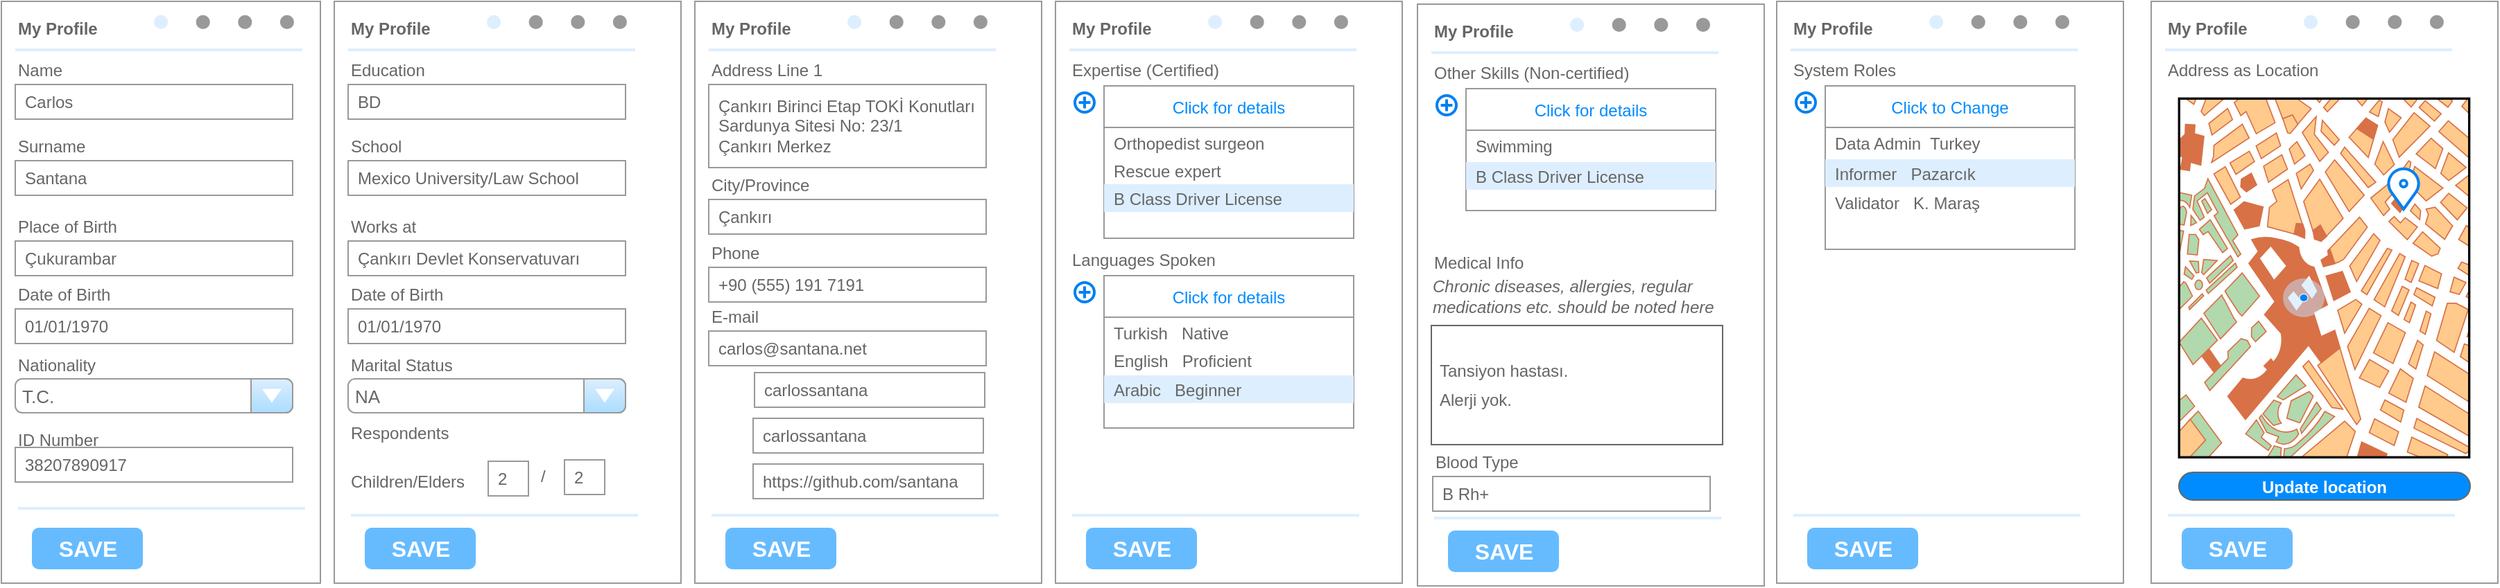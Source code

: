 <mxfile version="21.0.6" type="github" pages="2">
  <diagram id="Lx0XcHy1U0kjIL3kiur7" name="My Profile">
    <mxGraphModel dx="724" dy="473" grid="1" gridSize="10" guides="1" tooltips="1" connect="1" arrows="1" fold="1" page="1" pageScale="1" pageWidth="850" pageHeight="1100" math="0" shadow="0">
      <root>
        <mxCell id="0" />
        <mxCell id="1" parent="0" />
        <mxCell id="WPDHK9gRWD_xJ7NX8NHw-2" value="" style="group" parent="1" vertex="1" connectable="0">
          <mxGeometry x="40" y="40" width="230" height="420" as="geometry" />
        </mxCell>
        <mxCell id="B4XS-TtVrkGLRXTOQsUS-1" value="" style="strokeWidth=1;shadow=0;dashed=0;align=center;html=1;shape=mxgraph.mockup.forms.rrect;rSize=0;strokeColor=#999999;fillColor=#ffffff;fontStyle=0" parent="WPDHK9gRWD_xJ7NX8NHw-2" vertex="1">
          <mxGeometry width="230" height="420" as="geometry" />
        </mxCell>
        <mxCell id="B4XS-TtVrkGLRXTOQsUS-2" value="My Profile" style="strokeWidth=1;shadow=0;dashed=0;align=center;html=1;shape=mxgraph.mockup.forms.anchor;fontSize=12;fontColor=#666666;align=left;resizeWidth=1;spacingLeft=0;fontStyle=1" parent="B4XS-TtVrkGLRXTOQsUS-1" vertex="1">
          <mxGeometry width="115" height="20" relative="1" as="geometry">
            <mxPoint x="10" y="10" as="offset" />
          </mxGeometry>
        </mxCell>
        <mxCell id="B4XS-TtVrkGLRXTOQsUS-3" value="" style="shape=line;strokeColor=#ddeeff;strokeWidth=2;html=1;resizeWidth=1;" parent="B4XS-TtVrkGLRXTOQsUS-1" vertex="1">
          <mxGeometry width="207" height="10" relative="1" as="geometry">
            <mxPoint x="10" y="30" as="offset" />
          </mxGeometry>
        </mxCell>
        <mxCell id="B4XS-TtVrkGLRXTOQsUS-4" value="Name" style="strokeWidth=1;shadow=0;dashed=0;align=center;html=1;shape=mxgraph.mockup.forms.anchor;fontSize=12;fontColor=#666666;align=left;resizeWidth=1;spacingLeft=0;" parent="B4XS-TtVrkGLRXTOQsUS-1" vertex="1">
          <mxGeometry width="115" height="20" relative="1" as="geometry">
            <mxPoint x="10" y="40" as="offset" />
          </mxGeometry>
        </mxCell>
        <mxCell id="B4XS-TtVrkGLRXTOQsUS-5" value="Carlos" style="strokeWidth=1;shadow=0;dashed=0;align=center;html=1;shape=mxgraph.mockup.forms.rrect;rSize=0;strokeColor=#999999;fontColor=#666666;align=left;spacingLeft=5;resizeWidth=1;" parent="B4XS-TtVrkGLRXTOQsUS-1" vertex="1">
          <mxGeometry width="200" height="25" relative="1" as="geometry">
            <mxPoint x="10" y="60" as="offset" />
          </mxGeometry>
        </mxCell>
        <mxCell id="B4XS-TtVrkGLRXTOQsUS-6" value="Surname" style="strokeWidth=1;shadow=0;dashed=0;align=center;html=1;shape=mxgraph.mockup.forms.anchor;fontSize=12;fontColor=#666666;align=left;resizeWidth=1;spacingLeft=0;" parent="B4XS-TtVrkGLRXTOQsUS-1" vertex="1">
          <mxGeometry width="115" height="20" relative="1" as="geometry">
            <mxPoint x="10" y="95" as="offset" />
          </mxGeometry>
        </mxCell>
        <mxCell id="B4XS-TtVrkGLRXTOQsUS-7" value="Santana" style="strokeWidth=1;shadow=0;dashed=0;align=center;html=1;shape=mxgraph.mockup.forms.rrect;rSize=0;strokeColor=#999999;fontColor=#666666;align=left;spacingLeft=5;resizeWidth=1;" parent="B4XS-TtVrkGLRXTOQsUS-1" vertex="1">
          <mxGeometry width="200" height="25" relative="1" as="geometry">
            <mxPoint x="10" y="115" as="offset" />
          </mxGeometry>
        </mxCell>
        <mxCell id="B4XS-TtVrkGLRXTOQsUS-10" value="" style="shape=line;strokeColor=#ddeeff;strokeWidth=2;html=1;resizeWidth=1;" parent="B4XS-TtVrkGLRXTOQsUS-1" vertex="1">
          <mxGeometry y="1" width="207" height="10" relative="1" as="geometry">
            <mxPoint x="12" y="-59" as="offset" />
          </mxGeometry>
        </mxCell>
        <mxCell id="B4XS-TtVrkGLRXTOQsUS-12" value="SAVE" style="strokeWidth=1;shadow=0;dashed=0;align=center;html=1;shape=mxgraph.mockup.forms.rrect;rSize=5;strokeColor=none;fontColor=#ffffff;fillColor=#66bbff;fontSize=16;fontStyle=1;" parent="B4XS-TtVrkGLRXTOQsUS-1" vertex="1">
          <mxGeometry y="1" width="80" height="30" relative="1" as="geometry">
            <mxPoint x="22" y="-40" as="offset" />
          </mxGeometry>
        </mxCell>
        <mxCell id="YnGk28Ts0a_uIchA68xN-11" value="" style="verticalLabelPosition=bottom;shadow=0;dashed=0;align=center;html=1;verticalAlign=top;strokeWidth=1;shape=mxgraph.mockup.navigation.pageControl;fillColor=#999999;strokeColor=#ddeeff;" parent="B4XS-TtVrkGLRXTOQsUS-1" vertex="1">
          <mxGeometry x="110" y="6.774" width="101" height="16.258" as="geometry" />
        </mxCell>
        <mxCell id="WPDHK9gRWD_xJ7NX8NHw-1" value="" style="group" parent="WPDHK9gRWD_xJ7NX8NHw-2" vertex="1" connectable="0">
          <mxGeometry x="10" y="153" width="200" height="194" as="geometry" />
        </mxCell>
        <mxCell id="YnGk28Ts0a_uIchA68xN-1" value="Place of Birth" style="strokeWidth=1;shadow=0;dashed=0;align=center;html=1;shape=mxgraph.mockup.forms.anchor;fontSize=12;fontColor=#666666;align=left;resizeWidth=1;spacingLeft=0;" parent="WPDHK9gRWD_xJ7NX8NHw-1" vertex="1">
          <mxGeometry width="115" height="20" as="geometry" />
        </mxCell>
        <mxCell id="YnGk28Ts0a_uIchA68xN-2" value="Çukurambar" style="strokeWidth=1;shadow=0;dashed=0;align=center;html=1;shape=mxgraph.mockup.forms.rrect;rSize=0;strokeColor=#999999;fontColor=#666666;align=left;spacingLeft=5;resizeWidth=1;container=0;" parent="WPDHK9gRWD_xJ7NX8NHw-1" vertex="1">
          <mxGeometry y="20" width="200" height="25" as="geometry" />
        </mxCell>
        <mxCell id="YnGk28Ts0a_uIchA68xN-3" value="Date of Birth" style="strokeWidth=1;shadow=0;dashed=0;align=center;html=1;shape=mxgraph.mockup.forms.anchor;fontSize=12;fontColor=#666666;align=left;resizeWidth=1;spacingLeft=0;" parent="WPDHK9gRWD_xJ7NX8NHw-1" vertex="1">
          <mxGeometry y="49" width="115" height="20" as="geometry" />
        </mxCell>
        <mxCell id="YnGk28Ts0a_uIchA68xN-4" value="01/01/1970" style="strokeWidth=1;shadow=0;dashed=0;align=center;html=1;shape=mxgraph.mockup.forms.rrect;rSize=0;strokeColor=#999999;fontColor=#666666;align=left;spacingLeft=5;resizeWidth=1;" parent="WPDHK9gRWD_xJ7NX8NHw-1" vertex="1">
          <mxGeometry y="69" width="200" height="25" as="geometry" />
        </mxCell>
        <mxCell id="YnGk28Ts0a_uIchA68xN-5" value="Nationality" style="strokeWidth=1;shadow=0;dashed=0;align=center;html=1;shape=mxgraph.mockup.forms.anchor;fontSize=12;fontColor=#666666;align=left;resizeWidth=1;spacingLeft=0;" parent="WPDHK9gRWD_xJ7NX8NHw-1" vertex="1">
          <mxGeometry y="100" width="115" height="20" as="geometry" />
        </mxCell>
        <mxCell id="YnGk28Ts0a_uIchA68xN-7" value="ID Number" style="strokeWidth=1;shadow=0;dashed=0;align=center;html=1;shape=mxgraph.mockup.forms.anchor;fontSize=12;fontColor=#666666;align=left;resizeWidth=1;spacingLeft=0;container=1;" parent="WPDHK9gRWD_xJ7NX8NHw-1" vertex="1" collapsed="1">
          <mxGeometry y="149" width="100" height="30" as="geometry">
            <mxRectangle y="149" width="115" height="20" as="alternateBounds" />
          </mxGeometry>
        </mxCell>
        <mxCell id="YnGk28Ts0a_uIchA68xN-8" value="38207890917" style="strokeWidth=1;shadow=0;dashed=0;align=center;html=1;shape=mxgraph.mockup.forms.rrect;rSize=0;strokeColor=#999999;fontColor=#666666;align=left;spacingLeft=5;resizeWidth=1;container=1;" parent="WPDHK9gRWD_xJ7NX8NHw-1" vertex="1">
          <mxGeometry y="169" width="200" height="25" as="geometry" />
        </mxCell>
        <mxCell id="YnGk28Ts0a_uIchA68xN-9" value="&lt;font style=&quot;font-size: 13px;&quot;&gt;T.C.&lt;/font&gt;" style="strokeWidth=1;shadow=0;dashed=0;align=center;html=1;shape=mxgraph.mockup.forms.comboBox;strokeColor=#999999;fillColor=#ddeeff;align=left;fillColor2=#aaddff;mainText=;fontColor=#666666;fontSize=17;spacingLeft=3;" parent="WPDHK9gRWD_xJ7NX8NHw-1" vertex="1">
          <mxGeometry y="119.5" width="200" height="24.5" as="geometry" />
        </mxCell>
        <mxCell id="WPDHK9gRWD_xJ7NX8NHw-3" value="" style="group" parent="1" vertex="1" connectable="0">
          <mxGeometry x="280" y="40" width="250" height="420" as="geometry" />
        </mxCell>
        <mxCell id="WPDHK9gRWD_xJ7NX8NHw-4" value="" style="strokeWidth=1;shadow=0;dashed=0;align=center;html=1;shape=mxgraph.mockup.forms.rrect;rSize=0;strokeColor=#999999;fillColor=#ffffff;fontStyle=0" parent="WPDHK9gRWD_xJ7NX8NHw-3" vertex="1">
          <mxGeometry width="250" height="420" as="geometry" />
        </mxCell>
        <mxCell id="WPDHK9gRWD_xJ7NX8NHw-5" value="My Profile" style="strokeWidth=1;shadow=0;dashed=0;align=center;html=1;shape=mxgraph.mockup.forms.anchor;fontSize=12;fontColor=#666666;align=left;resizeWidth=1;spacingLeft=0;fontStyle=1" parent="WPDHK9gRWD_xJ7NX8NHw-4" vertex="1">
          <mxGeometry width="115" height="20" relative="1" as="geometry">
            <mxPoint x="10" y="10" as="offset" />
          </mxGeometry>
        </mxCell>
        <mxCell id="WPDHK9gRWD_xJ7NX8NHw-6" value="" style="shape=line;strokeColor=#ddeeff;strokeWidth=2;html=1;resizeWidth=1;" parent="WPDHK9gRWD_xJ7NX8NHw-4" vertex="1">
          <mxGeometry width="207" height="10" relative="1" as="geometry">
            <mxPoint x="10" y="30" as="offset" />
          </mxGeometry>
        </mxCell>
        <mxCell id="WPDHK9gRWD_xJ7NX8NHw-7" value="Education" style="strokeWidth=1;shadow=0;dashed=0;align=center;html=1;shape=mxgraph.mockup.forms.anchor;fontSize=12;fontColor=#666666;align=left;resizeWidth=1;spacingLeft=0;" parent="WPDHK9gRWD_xJ7NX8NHw-4" vertex="1">
          <mxGeometry width="115" height="20" relative="1" as="geometry">
            <mxPoint x="10" y="40" as="offset" />
          </mxGeometry>
        </mxCell>
        <mxCell id="WPDHK9gRWD_xJ7NX8NHw-8" value="BD" style="strokeWidth=1;shadow=0;dashed=0;align=center;html=1;shape=mxgraph.mockup.forms.rrect;rSize=0;strokeColor=#999999;fontColor=#666666;align=left;spacingLeft=5;resizeWidth=1;" parent="WPDHK9gRWD_xJ7NX8NHw-4" vertex="1">
          <mxGeometry width="200" height="25" relative="1" as="geometry">
            <mxPoint x="10" y="60" as="offset" />
          </mxGeometry>
        </mxCell>
        <mxCell id="WPDHK9gRWD_xJ7NX8NHw-9" value="School" style="strokeWidth=1;shadow=0;dashed=0;align=center;html=1;shape=mxgraph.mockup.forms.anchor;fontSize=12;fontColor=#666666;align=left;resizeWidth=1;spacingLeft=0;" parent="WPDHK9gRWD_xJ7NX8NHw-4" vertex="1">
          <mxGeometry width="115" height="20" relative="1" as="geometry">
            <mxPoint x="10" y="95" as="offset" />
          </mxGeometry>
        </mxCell>
        <mxCell id="WPDHK9gRWD_xJ7NX8NHw-10" value="Mexico University/Law School" style="strokeWidth=1;shadow=0;dashed=0;align=center;html=1;shape=mxgraph.mockup.forms.rrect;rSize=0;strokeColor=#999999;fontColor=#666666;align=left;spacingLeft=5;resizeWidth=1;" parent="WPDHK9gRWD_xJ7NX8NHw-4" vertex="1">
          <mxGeometry width="200" height="25" relative="1" as="geometry">
            <mxPoint x="10" y="115" as="offset" />
          </mxGeometry>
        </mxCell>
        <mxCell id="WPDHK9gRWD_xJ7NX8NHw-11" value="" style="shape=line;strokeColor=#ddeeff;strokeWidth=2;html=1;resizeWidth=1;" parent="WPDHK9gRWD_xJ7NX8NHw-4" vertex="1">
          <mxGeometry y="1" width="207" height="10" relative="1" as="geometry">
            <mxPoint x="12" y="-54" as="offset" />
          </mxGeometry>
        </mxCell>
        <mxCell id="WPDHK9gRWD_xJ7NX8NHw-12" value="SAVE" style="strokeWidth=1;shadow=0;dashed=0;align=center;html=1;shape=mxgraph.mockup.forms.rrect;rSize=5;strokeColor=none;fontColor=#ffffff;fillColor=#66bbff;fontSize=16;fontStyle=1;" parent="WPDHK9gRWD_xJ7NX8NHw-4" vertex="1">
          <mxGeometry y="1" width="80" height="30" relative="1" as="geometry">
            <mxPoint x="22" y="-40" as="offset" />
          </mxGeometry>
        </mxCell>
        <mxCell id="WPDHK9gRWD_xJ7NX8NHw-13" value="" style="verticalLabelPosition=bottom;shadow=0;dashed=0;align=center;html=1;verticalAlign=top;strokeWidth=1;shape=mxgraph.mockup.navigation.pageControl;fillColor=#999999;strokeColor=#ddeeff;" parent="WPDHK9gRWD_xJ7NX8NHw-4" vertex="1">
          <mxGeometry x="110" y="6.774" width="101" height="16.258" as="geometry" />
        </mxCell>
        <mxCell id="WPDHK9gRWD_xJ7NX8NHw-26" value="/" style="strokeWidth=1;shadow=0;dashed=0;align=center;html=1;shape=mxgraph.mockup.forms.anchor;fontSize=12;fontColor=#666666;align=left;resizeWidth=1;spacingLeft=0;container=1;" parent="WPDHK9gRWD_xJ7NX8NHw-4" vertex="1" collapsed="1">
          <mxGeometry x="147" y="328" width="20" height="30" as="geometry">
            <mxRectangle x="135" y="310" width="15" height="20" as="alternateBounds" />
          </mxGeometry>
        </mxCell>
        <mxCell id="WPDHK9gRWD_xJ7NX8NHw-14" value="" style="group" parent="WPDHK9gRWD_xJ7NX8NHw-3" vertex="1" connectable="0">
          <mxGeometry x="10" y="153" width="211" height="204" as="geometry" />
        </mxCell>
        <mxCell id="WPDHK9gRWD_xJ7NX8NHw-15" value="Works at" style="strokeWidth=1;shadow=0;dashed=0;align=center;html=1;shape=mxgraph.mockup.forms.anchor;fontSize=12;fontColor=#666666;align=left;resizeWidth=1;spacingLeft=0;" parent="WPDHK9gRWD_xJ7NX8NHw-14" vertex="1">
          <mxGeometry width="115" height="20" as="geometry" />
        </mxCell>
        <mxCell id="WPDHK9gRWD_xJ7NX8NHw-16" value="Çankırı Devlet Konservatuvarı" style="strokeWidth=1;shadow=0;dashed=0;align=center;html=1;shape=mxgraph.mockup.forms.rrect;rSize=0;strokeColor=#999999;fontColor=#666666;align=left;spacingLeft=5;resizeWidth=1;container=0;" parent="WPDHK9gRWD_xJ7NX8NHw-14" vertex="1">
          <mxGeometry y="20" width="200" height="25" as="geometry" />
        </mxCell>
        <mxCell id="WPDHK9gRWD_xJ7NX8NHw-17" value="Date of Birth" style="strokeWidth=1;shadow=0;dashed=0;align=center;html=1;shape=mxgraph.mockup.forms.anchor;fontSize=12;fontColor=#666666;align=left;resizeWidth=1;spacingLeft=0;" parent="WPDHK9gRWD_xJ7NX8NHw-14" vertex="1">
          <mxGeometry y="49" width="115" height="20" as="geometry" />
        </mxCell>
        <mxCell id="WPDHK9gRWD_xJ7NX8NHw-18" value="01/01/1970" style="strokeWidth=1;shadow=0;dashed=0;align=center;html=1;shape=mxgraph.mockup.forms.rrect;rSize=0;strokeColor=#999999;fontColor=#666666;align=left;spacingLeft=5;resizeWidth=1;" parent="WPDHK9gRWD_xJ7NX8NHw-14" vertex="1">
          <mxGeometry y="69" width="200" height="25" as="geometry" />
        </mxCell>
        <mxCell id="WPDHK9gRWD_xJ7NX8NHw-19" value="Marital Status" style="strokeWidth=1;shadow=0;dashed=0;align=center;html=1;shape=mxgraph.mockup.forms.anchor;fontSize=12;fontColor=#666666;align=left;resizeWidth=1;spacingLeft=0;" parent="WPDHK9gRWD_xJ7NX8NHw-14" vertex="1">
          <mxGeometry y="100" width="115" height="20" as="geometry" />
        </mxCell>
        <mxCell id="WPDHK9gRWD_xJ7NX8NHw-20" value="Respondents" style="strokeWidth=1;shadow=0;dashed=0;align=center;html=1;shape=mxgraph.mockup.forms.anchor;fontSize=12;fontColor=#666666;align=left;resizeWidth=1;spacingLeft=0;container=1;" parent="WPDHK9gRWD_xJ7NX8NHw-14" vertex="1">
          <mxGeometry y="149" width="115" height="20" as="geometry">
            <mxRectangle y="149" width="110" height="30" as="alternateBounds" />
          </mxGeometry>
        </mxCell>
        <mxCell id="WPDHK9gRWD_xJ7NX8NHw-21" value="2" style="strokeWidth=1;shadow=0;dashed=0;align=center;html=1;shape=mxgraph.mockup.forms.rrect;rSize=0;strokeColor=#999999;fontColor=#666666;align=left;spacingLeft=5;resizeWidth=1;container=1;" parent="WPDHK9gRWD_xJ7NX8NHw-14" vertex="1">
          <mxGeometry x="101" y="179" width="29" height="25" as="geometry">
            <mxRectangle x="101" y="179" width="120" height="30" as="alternateBounds" />
          </mxGeometry>
        </mxCell>
        <mxCell id="WPDHK9gRWD_xJ7NX8NHw-22" value="&lt;font style=&quot;font-size: 13px;&quot;&gt;NA&lt;/font&gt;" style="strokeWidth=1;shadow=0;dashed=0;align=center;html=1;shape=mxgraph.mockup.forms.comboBox;strokeColor=#999999;fillColor=#ddeeff;align=left;fillColor2=#aaddff;mainText=;fontColor=#666666;fontSize=17;spacingLeft=3;" parent="WPDHK9gRWD_xJ7NX8NHw-14" vertex="1">
          <mxGeometry y="119.5" width="200" height="24.5" as="geometry" />
        </mxCell>
        <mxCell id="WPDHK9gRWD_xJ7NX8NHw-24" value="Children/Elders" style="strokeWidth=1;shadow=0;dashed=0;align=center;html=1;shape=mxgraph.mockup.forms.anchor;fontSize=12;fontColor=#666666;align=left;resizeWidth=1;spacingLeft=0;container=1;" parent="1" vertex="1" collapsed="1">
          <mxGeometry x="290" y="372" width="90" height="30" as="geometry">
            <mxRectangle x="290" y="372" width="115" height="20" as="alternateBounds" />
          </mxGeometry>
        </mxCell>
        <mxCell id="WPDHK9gRWD_xJ7NX8NHw-25" value="2" style="strokeWidth=1;shadow=0;dashed=0;align=center;html=1;shape=mxgraph.mockup.forms.rrect;rSize=0;strokeColor=#999999;fontColor=#666666;align=left;spacingLeft=5;resizeWidth=1;container=1;" parent="1" vertex="1">
          <mxGeometry x="446" y="371" width="29" height="25" as="geometry">
            <mxRectangle y="169" width="120" height="30" as="alternateBounds" />
          </mxGeometry>
        </mxCell>
        <mxCell id="WPDHK9gRWD_xJ7NX8NHw-68" value="" style="group" parent="1" vertex="1" connectable="0">
          <mxGeometry x="540" y="40" width="250" height="420" as="geometry" />
        </mxCell>
        <mxCell id="WPDHK9gRWD_xJ7NX8NHw-27" value="" style="group" parent="WPDHK9gRWD_xJ7NX8NHw-68" vertex="1" connectable="0">
          <mxGeometry width="250" height="420" as="geometry" />
        </mxCell>
        <mxCell id="WPDHK9gRWD_xJ7NX8NHw-28" value="" style="strokeWidth=1;shadow=0;dashed=0;align=center;html=1;shape=mxgraph.mockup.forms.rrect;rSize=0;strokeColor=#999999;fillColor=#ffffff;fontStyle=0" parent="WPDHK9gRWD_xJ7NX8NHw-27" vertex="1">
          <mxGeometry width="250" height="420" as="geometry" />
        </mxCell>
        <mxCell id="WPDHK9gRWD_xJ7NX8NHw-29" value="My Profile" style="strokeWidth=1;shadow=0;dashed=0;align=center;html=1;shape=mxgraph.mockup.forms.anchor;fontSize=12;fontColor=#666666;align=left;resizeWidth=1;spacingLeft=0;fontStyle=1" parent="WPDHK9gRWD_xJ7NX8NHw-28" vertex="1">
          <mxGeometry width="115" height="20" relative="1" as="geometry">
            <mxPoint x="10" y="10" as="offset" />
          </mxGeometry>
        </mxCell>
        <mxCell id="WPDHK9gRWD_xJ7NX8NHw-30" value="" style="shape=line;strokeColor=#ddeeff;strokeWidth=2;html=1;resizeWidth=1;" parent="WPDHK9gRWD_xJ7NX8NHw-28" vertex="1">
          <mxGeometry width="207" height="10" relative="1" as="geometry">
            <mxPoint x="10" y="30" as="offset" />
          </mxGeometry>
        </mxCell>
        <mxCell id="WPDHK9gRWD_xJ7NX8NHw-31" value="Address Line 1" style="strokeWidth=1;shadow=0;dashed=0;align=center;html=1;shape=mxgraph.mockup.forms.anchor;fontSize=12;fontColor=#666666;align=left;resizeWidth=1;spacingLeft=0;" parent="WPDHK9gRWD_xJ7NX8NHw-28" vertex="1">
          <mxGeometry width="115" height="20" relative="1" as="geometry">
            <mxPoint x="10" y="40" as="offset" />
          </mxGeometry>
        </mxCell>
        <mxCell id="WPDHK9gRWD_xJ7NX8NHw-32" value="Çankırı Birinci Etap TOKİ Konutları&lt;br&gt;Sardunya Sitesi No: 23/1&lt;br&gt;Çankırı Merkez" style="strokeWidth=1;shadow=0;dashed=0;align=center;html=1;shape=mxgraph.mockup.forms.rrect;rSize=0;strokeColor=#999999;fontColor=#666666;align=left;spacingLeft=5;resizeWidth=1;" parent="WPDHK9gRWD_xJ7NX8NHw-28" vertex="1">
          <mxGeometry width="200" height="60" relative="1" as="geometry">
            <mxPoint x="10" y="60" as="offset" />
          </mxGeometry>
        </mxCell>
        <mxCell id="WPDHK9gRWD_xJ7NX8NHw-35" value="" style="shape=line;strokeColor=#ddeeff;strokeWidth=2;html=1;resizeWidth=1;" parent="WPDHK9gRWD_xJ7NX8NHw-28" vertex="1">
          <mxGeometry y="1" width="207" height="10" relative="1" as="geometry">
            <mxPoint x="12" y="-54" as="offset" />
          </mxGeometry>
        </mxCell>
        <mxCell id="WPDHK9gRWD_xJ7NX8NHw-36" value="SAVE" style="strokeWidth=1;shadow=0;dashed=0;align=center;html=1;shape=mxgraph.mockup.forms.rrect;rSize=5;strokeColor=none;fontColor=#ffffff;fillColor=#66bbff;fontSize=16;fontStyle=1;" parent="WPDHK9gRWD_xJ7NX8NHw-28" vertex="1">
          <mxGeometry y="1" width="80" height="30" relative="1" as="geometry">
            <mxPoint x="22" y="-40" as="offset" />
          </mxGeometry>
        </mxCell>
        <mxCell id="WPDHK9gRWD_xJ7NX8NHw-37" value="" style="verticalLabelPosition=bottom;shadow=0;dashed=0;align=center;html=1;verticalAlign=top;strokeWidth=1;shape=mxgraph.mockup.navigation.pageControl;fillColor=#999999;strokeColor=#ddeeff;" parent="WPDHK9gRWD_xJ7NX8NHw-28" vertex="1">
          <mxGeometry x="110" y="6.774" width="101" height="16.258" as="geometry" />
        </mxCell>
        <mxCell id="WPDHK9gRWD_xJ7NX8NHw-67" value="" style="group" parent="WPDHK9gRWD_xJ7NX8NHw-28" vertex="1" connectable="0">
          <mxGeometry x="10" y="89" width="115" height="232" as="geometry" />
        </mxCell>
        <mxCell id="WPDHK9gRWD_xJ7NX8NHw-33" value="" style="strokeWidth=1;shadow=0;dashed=0;align=center;html=1;shape=mxgraph.mockup.forms.anchor;fontSize=12;fontColor=#666666;align=left;resizeWidth=1;spacingLeft=0;" parent="WPDHK9gRWD_xJ7NX8NHw-67" vertex="1">
          <mxGeometry width="115" height="20" relative="1" as="geometry">
            <mxPoint as="offset" />
          </mxGeometry>
        </mxCell>
        <mxCell id="WPDHK9gRWD_xJ7NX8NHw-50" value="" style="shape=image;html=1;verticalAlign=top;verticalLabelPosition=bottom;labelBackgroundColor=#ffffff;imageAspect=0;aspect=fixed;image=https://cdn2.iconfinder.com/data/icons/social-media-2285/512/1_Facebook_colored_svg_copy-128.png" parent="WPDHK9gRWD_xJ7NX8NHw-67" vertex="1">
          <mxGeometry x="9" y="184" width="18" height="18" as="geometry" />
        </mxCell>
        <mxCell id="WPDHK9gRWD_xJ7NX8NHw-51" value="" style="shape=image;html=1;verticalAlign=top;verticalLabelPosition=bottom;labelBackgroundColor=#ffffff;imageAspect=0;aspect=fixed;image=https://cdn3.iconfinder.com/data/icons/2018-social-media-logotypes/1000/2018_social_media_popular_app_logo_twitter-128.png" parent="WPDHK9gRWD_xJ7NX8NHw-67" vertex="1">
          <mxGeometry x="9" y="212" width="20" height="20" as="geometry" />
        </mxCell>
        <mxCell id="WPDHK9gRWD_xJ7NX8NHw-40" value="City/Province" style="strokeWidth=1;shadow=0;dashed=0;align=center;html=1;shape=mxgraph.mockup.forms.anchor;fontSize=12;fontColor=#666666;align=left;resizeWidth=1;spacingLeft=0;" parent="WPDHK9gRWD_xJ7NX8NHw-27" vertex="1">
          <mxGeometry x="10" y="123" width="115" height="20" as="geometry" />
        </mxCell>
        <mxCell id="WPDHK9gRWD_xJ7NX8NHw-41" value="Çankırı" style="strokeWidth=1;shadow=0;dashed=0;align=center;html=1;shape=mxgraph.mockup.forms.rrect;rSize=0;strokeColor=#999999;fontColor=#666666;align=left;spacingLeft=5;resizeWidth=1;container=0;" parent="WPDHK9gRWD_xJ7NX8NHw-27" vertex="1">
          <mxGeometry x="10" y="143" width="200" height="25" as="geometry" />
        </mxCell>
        <mxCell id="WPDHK9gRWD_xJ7NX8NHw-42" value="Phone" style="strokeWidth=1;shadow=0;dashed=0;align=center;html=1;shape=mxgraph.mockup.forms.anchor;fontSize=12;fontColor=#666666;align=left;resizeWidth=1;spacingLeft=0;" parent="WPDHK9gRWD_xJ7NX8NHw-27" vertex="1">
          <mxGeometry x="10" y="172" width="115" height="20" as="geometry" />
        </mxCell>
        <mxCell id="WPDHK9gRWD_xJ7NX8NHw-43" value="+90 (555) 191 7191" style="strokeWidth=1;shadow=0;dashed=0;align=center;html=1;shape=mxgraph.mockup.forms.rrect;rSize=0;strokeColor=#999999;fontColor=#666666;align=left;spacingLeft=5;resizeWidth=1;" parent="WPDHK9gRWD_xJ7NX8NHw-27" vertex="1">
          <mxGeometry x="10" y="192" width="200" height="25" as="geometry" />
        </mxCell>
        <mxCell id="WPDHK9gRWD_xJ7NX8NHw-53" value="carlossantana" style="strokeWidth=1;shadow=0;dashed=0;align=center;html=1;shape=mxgraph.mockup.forms.rrect;rSize=0;strokeColor=#999999;fontColor=#666666;align=left;spacingLeft=5;resizeWidth=1;" parent="WPDHK9gRWD_xJ7NX8NHw-27" vertex="1">
          <mxGeometry x="42" y="301" width="166" height="25" as="geometry" />
        </mxCell>
        <mxCell id="WPDHK9gRWD_xJ7NX8NHw-48" value="E-mail" style="strokeWidth=1;shadow=0;dashed=0;align=center;html=1;shape=mxgraph.mockup.forms.anchor;fontSize=12;fontColor=#666666;align=left;resizeWidth=1;spacingLeft=0;" parent="WPDHK9gRWD_xJ7NX8NHw-68" vertex="1">
          <mxGeometry x="10" y="218" width="115" height="20" as="geometry" />
        </mxCell>
        <mxCell id="WPDHK9gRWD_xJ7NX8NHw-49" value="carlos@santana.net" style="strokeWidth=1;shadow=0;dashed=0;align=center;html=1;shape=mxgraph.mockup.forms.rrect;rSize=0;strokeColor=#999999;fontColor=#666666;align=left;spacingLeft=5;resizeWidth=1;" parent="WPDHK9gRWD_xJ7NX8NHw-68" vertex="1">
          <mxGeometry x="10" y="238" width="200" height="25" as="geometry" />
        </mxCell>
        <mxCell id="WPDHK9gRWD_xJ7NX8NHw-52" value="carlossantana" style="strokeWidth=1;shadow=0;dashed=0;align=center;html=1;shape=mxgraph.mockup.forms.rrect;rSize=0;strokeColor=#999999;fontColor=#666666;align=left;spacingLeft=5;resizeWidth=1;" parent="WPDHK9gRWD_xJ7NX8NHw-68" vertex="1">
          <mxGeometry x="43" y="268" width="166" height="25" as="geometry" />
        </mxCell>
        <mxCell id="WPDHK9gRWD_xJ7NX8NHw-54" value="https://github.com/santana" style="strokeWidth=1;shadow=0;dashed=0;align=center;html=1;shape=mxgraph.mockup.forms.rrect;rSize=0;strokeColor=#999999;fontColor=#666666;align=left;spacingLeft=5;resizeWidth=1;" parent="WPDHK9gRWD_xJ7NX8NHw-68" vertex="1">
          <mxGeometry x="42" y="334" width="166" height="25" as="geometry" />
        </mxCell>
        <mxCell id="WPDHK9gRWD_xJ7NX8NHw-92" value="" style="group;fontSize=12;" parent="1" vertex="1" connectable="0">
          <mxGeometry x="800" y="40" width="250" height="420" as="geometry" />
        </mxCell>
        <mxCell id="WPDHK9gRWD_xJ7NX8NHw-93" value="" style="group" parent="WPDHK9gRWD_xJ7NX8NHw-92" vertex="1" connectable="0">
          <mxGeometry width="250" height="420" as="geometry" />
        </mxCell>
        <mxCell id="WPDHK9gRWD_xJ7NX8NHw-94" value="" style="strokeWidth=1;shadow=0;dashed=0;align=center;html=1;shape=mxgraph.mockup.forms.rrect;rSize=0;strokeColor=#999999;fillColor=#ffffff;fontStyle=0" parent="WPDHK9gRWD_xJ7NX8NHw-93" vertex="1">
          <mxGeometry width="250" height="420" as="geometry" />
        </mxCell>
        <mxCell id="WPDHK9gRWD_xJ7NX8NHw-95" value="My Profile" style="strokeWidth=1;shadow=0;dashed=0;align=center;html=1;shape=mxgraph.mockup.forms.anchor;fontSize=12;fontColor=#666666;align=left;resizeWidth=1;spacingLeft=0;fontStyle=1" parent="WPDHK9gRWD_xJ7NX8NHw-94" vertex="1">
          <mxGeometry width="115" height="20" relative="1" as="geometry">
            <mxPoint x="10" y="10" as="offset" />
          </mxGeometry>
        </mxCell>
        <mxCell id="WPDHK9gRWD_xJ7NX8NHw-96" value="" style="shape=line;strokeColor=#ddeeff;strokeWidth=2;html=1;resizeWidth=1;" parent="WPDHK9gRWD_xJ7NX8NHw-94" vertex="1">
          <mxGeometry width="207" height="10" relative="1" as="geometry">
            <mxPoint x="10" y="30" as="offset" />
          </mxGeometry>
        </mxCell>
        <mxCell id="WPDHK9gRWD_xJ7NX8NHw-99" value="" style="shape=line;strokeColor=#ddeeff;strokeWidth=2;html=1;resizeWidth=1;" parent="WPDHK9gRWD_xJ7NX8NHw-94" vertex="1">
          <mxGeometry y="1" width="207" height="10" relative="1" as="geometry">
            <mxPoint x="12" y="-54" as="offset" />
          </mxGeometry>
        </mxCell>
        <mxCell id="WPDHK9gRWD_xJ7NX8NHw-100" value="SAVE" style="strokeWidth=1;shadow=0;dashed=0;align=center;html=1;shape=mxgraph.mockup.forms.rrect;rSize=5;strokeColor=none;fontColor=#ffffff;fillColor=#66bbff;fontSize=16;fontStyle=1;" parent="WPDHK9gRWD_xJ7NX8NHw-94" vertex="1">
          <mxGeometry y="1" width="80" height="30" relative="1" as="geometry">
            <mxPoint x="22" y="-40" as="offset" />
          </mxGeometry>
        </mxCell>
        <mxCell id="WPDHK9gRWD_xJ7NX8NHw-101" value="" style="verticalLabelPosition=bottom;shadow=0;dashed=0;align=center;html=1;verticalAlign=top;strokeWidth=1;shape=mxgraph.mockup.navigation.pageControl;fillColor=#999999;strokeColor=#ddeeff;" parent="WPDHK9gRWD_xJ7NX8NHw-94" vertex="1">
          <mxGeometry x="110" y="6.774" width="101" height="16.258" as="geometry" />
        </mxCell>
        <mxCell id="WPDHK9gRWD_xJ7NX8NHw-102" value="" style="group" parent="WPDHK9gRWD_xJ7NX8NHw-94" vertex="1" connectable="0">
          <mxGeometry x="10" y="89" width="210" height="232" as="geometry" />
        </mxCell>
        <mxCell id="WPDHK9gRWD_xJ7NX8NHw-103" value="" style="strokeWidth=1;shadow=0;dashed=0;align=center;html=1;shape=mxgraph.mockup.forms.anchor;fontSize=12;fontColor=#666666;align=left;resizeWidth=1;spacingLeft=0;" parent="WPDHK9gRWD_xJ7NX8NHw-102" vertex="1">
          <mxGeometry width="115" height="20" relative="1" as="geometry">
            <mxPoint as="offset" />
          </mxGeometry>
        </mxCell>
        <mxCell id="WPDHK9gRWD_xJ7NX8NHw-118" value="" style="strokeWidth=1;shadow=0;dashed=0;align=center;html=1;shape=mxgraph.mockup.forms.rrect;rSize=0;strokeColor=#999999;fillColor=#ffffff;" parent="WPDHK9gRWD_xJ7NX8NHw-102" vertex="1">
          <mxGeometry x="25" y="-27" width="180" height="109" as="geometry" />
        </mxCell>
        <mxCell id="WPDHK9gRWD_xJ7NX8NHw-119" value="&lt;font style=&quot;font-size: 12px;&quot;&gt;Click for details&lt;/font&gt;" style="strokeWidth=1;shadow=0;dashed=0;align=center;html=1;shape=mxgraph.mockup.forms.rrect;rSize=0;strokeColor=#999999;fontColor=#008cff;fontSize=17;fillColor=#ffffff;resizeWidth=1;whiteSpace=wrap;" parent="WPDHK9gRWD_xJ7NX8NHw-118" vertex="1">
          <mxGeometry width="180" height="30" relative="1" as="geometry">
            <mxPoint y="-1" as="offset" />
          </mxGeometry>
        </mxCell>
        <mxCell id="WPDHK9gRWD_xJ7NX8NHw-120" value="&lt;span style=&quot;font-size: 12px;&quot;&gt;Orthopedist surgeon&lt;/span&gt;" style="strokeWidth=1;shadow=0;dashed=0;align=center;html=1;shape=mxgraph.mockup.forms.anchor;fontSize=17;fontColor=#666666;align=left;spacingLeft=5;resizeWidth=1;whiteSpace=wrap;" parent="WPDHK9gRWD_xJ7NX8NHw-118" vertex="1">
          <mxGeometry width="180" height="20" relative="1" as="geometry">
            <mxPoint y="30" as="offset" />
          </mxGeometry>
        </mxCell>
        <mxCell id="WPDHK9gRWD_xJ7NX8NHw-121" value="&lt;font style=&quot;font-size: 12px;&quot;&gt;Rescue expert&lt;/font&gt;" style="strokeWidth=1;shadow=0;dashed=0;align=center;html=1;shape=mxgraph.mockup.forms.anchor;fontSize=17;fontColor=#666666;align=left;spacingLeft=5;resizeWidth=1;whiteSpace=wrap;" parent="WPDHK9gRWD_xJ7NX8NHw-118" vertex="1">
          <mxGeometry width="180" height="20" relative="1" as="geometry">
            <mxPoint y="50" as="offset" />
          </mxGeometry>
        </mxCell>
        <mxCell id="WPDHK9gRWD_xJ7NX8NHw-122" value="&lt;font style=&quot;font-size: 12px;&quot;&gt;B Class Driver License&lt;/font&gt;" style="strokeWidth=1;shadow=0;dashed=0;align=center;html=1;shape=mxgraph.mockup.forms.rrect;rSize=0;fontSize=17;fontColor=#666666;align=left;spacingLeft=5;fillColor=#ddeeff;strokeColor=none;resizeWidth=1;whiteSpace=wrap;" parent="WPDHK9gRWD_xJ7NX8NHw-118" vertex="1">
          <mxGeometry width="180" height="20" relative="1" as="geometry">
            <mxPoint y="70" as="offset" />
          </mxGeometry>
        </mxCell>
        <mxCell id="WPDHK9gRWD_xJ7NX8NHw-125" value="" style="group" parent="WPDHK9gRWD_xJ7NX8NHw-94" vertex="1" connectable="0">
          <mxGeometry x="10" y="40" width="115" height="40" as="geometry" />
        </mxCell>
        <mxCell id="WPDHK9gRWD_xJ7NX8NHw-97" value="Expertise (Certified)" style="strokeWidth=1;shadow=0;dashed=0;align=center;html=1;shape=mxgraph.mockup.forms.anchor;fontSize=12;fontColor=#666666;align=left;resizeWidth=1;spacingLeft=0;" parent="WPDHK9gRWD_xJ7NX8NHw-125" vertex="1">
          <mxGeometry width="115" height="20" relative="1" as="geometry">
            <mxPoint as="offset" />
          </mxGeometry>
        </mxCell>
        <mxCell id="WPDHK9gRWD_xJ7NX8NHw-117" value="" style="html=1;verticalLabelPosition=bottom;align=center;labelBackgroundColor=#ffffff;verticalAlign=top;strokeWidth=2;strokeColor=#0080F0;shadow=0;dashed=0;shape=mxgraph.ios7.icons.add;" parent="WPDHK9gRWD_xJ7NX8NHw-125" vertex="1">
          <mxGeometry x="4" y="26" width="14" height="14" as="geometry" />
        </mxCell>
        <mxCell id="WPDHK9gRWD_xJ7NX8NHw-126" value="Languages Spoken" style="strokeWidth=1;shadow=0;dashed=0;align=center;html=1;shape=mxgraph.mockup.forms.anchor;fontSize=12;fontColor=#666666;align=left;resizeWidth=1;spacingLeft=0;" parent="WPDHK9gRWD_xJ7NX8NHw-94" vertex="1">
          <mxGeometry x="10" y="177" width="115" height="20" as="geometry" />
        </mxCell>
        <mxCell id="WPDHK9gRWD_xJ7NX8NHw-127" value="" style="strokeWidth=1;shadow=0;dashed=0;align=center;html=1;shape=mxgraph.mockup.forms.anchor;fontSize=12;fontColor=#666666;align=left;resizeWidth=1;spacingLeft=0;" parent="WPDHK9gRWD_xJ7NX8NHw-94" vertex="1">
          <mxGeometry x="10" y="226" width="115" height="20" as="geometry" />
        </mxCell>
        <mxCell id="WPDHK9gRWD_xJ7NX8NHw-128" value="" style="strokeWidth=1;shadow=0;dashed=0;align=center;html=1;shape=mxgraph.mockup.forms.rrect;rSize=0;strokeColor=#999999;fillColor=#ffffff;" parent="WPDHK9gRWD_xJ7NX8NHw-94" vertex="1">
          <mxGeometry x="35" y="199" width="180" height="109" as="geometry" />
        </mxCell>
        <mxCell id="WPDHK9gRWD_xJ7NX8NHw-129" value="&lt;font style=&quot;font-size: 12px;&quot;&gt;Click for details&lt;/font&gt;" style="strokeWidth=1;shadow=0;dashed=0;align=center;html=1;shape=mxgraph.mockup.forms.rrect;rSize=0;strokeColor=#999999;fontColor=#008cff;fontSize=17;fillColor=#ffffff;resizeWidth=1;whiteSpace=wrap;" parent="WPDHK9gRWD_xJ7NX8NHw-128" vertex="1">
          <mxGeometry width="180" height="30" relative="1" as="geometry">
            <mxPoint y="-1" as="offset" />
          </mxGeometry>
        </mxCell>
        <mxCell id="WPDHK9gRWD_xJ7NX8NHw-130" value="&lt;span style=&quot;font-size: 12px;&quot;&gt;Turkish&lt;span style=&quot;white-space: pre;&quot;&gt; &lt;/span&gt;&lt;span style=&quot;white-space: pre;&quot;&gt; &lt;/span&gt;&lt;span style=&quot;white-space: pre;&quot;&gt; &lt;/span&gt;Native&lt;/span&gt;" style="strokeWidth=1;shadow=0;dashed=0;align=center;html=1;shape=mxgraph.mockup.forms.anchor;fontSize=17;fontColor=#666666;align=left;spacingLeft=5;resizeWidth=1;whiteSpace=wrap;" parent="WPDHK9gRWD_xJ7NX8NHw-128" vertex="1">
          <mxGeometry width="180" height="20" relative="1" as="geometry">
            <mxPoint y="30" as="offset" />
          </mxGeometry>
        </mxCell>
        <mxCell id="WPDHK9gRWD_xJ7NX8NHw-131" value="&lt;font style=&quot;font-size: 12px;&quot;&gt;English&lt;span style=&quot;white-space: pre;&quot;&gt; &lt;/span&gt;&lt;span style=&quot;white-space: pre;&quot;&gt; &lt;/span&gt;&lt;span style=&quot;white-space: pre;&quot;&gt; &lt;/span&gt;Proficient&lt;/font&gt;" style="strokeWidth=1;shadow=0;dashed=0;align=center;html=1;shape=mxgraph.mockup.forms.anchor;fontSize=17;fontColor=#666666;align=left;spacingLeft=5;resizeWidth=1;whiteSpace=wrap;" parent="WPDHK9gRWD_xJ7NX8NHw-128" vertex="1">
          <mxGeometry width="180" height="20" relative="1" as="geometry">
            <mxPoint y="50" as="offset" />
          </mxGeometry>
        </mxCell>
        <mxCell id="WPDHK9gRWD_xJ7NX8NHw-132" value="&lt;font style=&quot;font-size: 12px;&quot;&gt;Arabic&lt;span style=&quot;white-space: pre;&quot;&gt; &lt;/span&gt;&lt;span style=&quot;white-space: pre;&quot;&gt; &lt;/span&gt;&lt;span style=&quot;white-space: pre;&quot;&gt; &lt;/span&gt;Beginner&lt;/font&gt;" style="strokeWidth=1;shadow=0;dashed=0;align=center;html=1;shape=mxgraph.mockup.forms.rrect;rSize=0;fontSize=17;fontColor=#666666;align=left;spacingLeft=5;fillColor=#ddeeff;strokeColor=none;resizeWidth=1;whiteSpace=wrap;" parent="WPDHK9gRWD_xJ7NX8NHw-128" vertex="1">
          <mxGeometry width="180" height="20" relative="1" as="geometry">
            <mxPoint y="71" as="offset" />
          </mxGeometry>
        </mxCell>
        <mxCell id="WPDHK9gRWD_xJ7NX8NHw-133" value="" style="html=1;verticalLabelPosition=bottom;align=center;labelBackgroundColor=#ffffff;verticalAlign=top;strokeWidth=2;strokeColor=#0080F0;shadow=0;dashed=0;shape=mxgraph.ios7.icons.add;" parent="WPDHK9gRWD_xJ7NX8NHw-94" vertex="1">
          <mxGeometry x="14" y="203" width="14" height="14" as="geometry" />
        </mxCell>
        <mxCell id="WPDHK9gRWD_xJ7NX8NHw-168" value="" style="group" parent="1" vertex="1" connectable="0">
          <mxGeometry x="1061" y="42" width="250" height="420" as="geometry" />
        </mxCell>
        <mxCell id="WPDHK9gRWD_xJ7NX8NHw-134" value="" style="group;fontSize=12;" parent="WPDHK9gRWD_xJ7NX8NHw-168" vertex="1" connectable="0">
          <mxGeometry width="250" height="420" as="geometry" />
        </mxCell>
        <mxCell id="WPDHK9gRWD_xJ7NX8NHw-135" value="" style="group" parent="WPDHK9gRWD_xJ7NX8NHw-134" vertex="1" connectable="0">
          <mxGeometry width="250" height="420" as="geometry" />
        </mxCell>
        <mxCell id="WPDHK9gRWD_xJ7NX8NHw-136" value="" style="strokeWidth=1;shadow=0;dashed=0;align=center;html=1;shape=mxgraph.mockup.forms.rrect;rSize=0;strokeColor=#999999;fillColor=#ffffff;fontStyle=0" parent="WPDHK9gRWD_xJ7NX8NHw-135" vertex="1">
          <mxGeometry width="250" height="420" as="geometry" />
        </mxCell>
        <mxCell id="WPDHK9gRWD_xJ7NX8NHw-137" value="My Profile" style="strokeWidth=1;shadow=0;dashed=0;align=center;html=1;shape=mxgraph.mockup.forms.anchor;fontSize=12;fontColor=#666666;align=left;resizeWidth=1;spacingLeft=0;fontStyle=1" parent="WPDHK9gRWD_xJ7NX8NHw-136" vertex="1">
          <mxGeometry width="115" height="20" relative="1" as="geometry">
            <mxPoint x="10" y="10" as="offset" />
          </mxGeometry>
        </mxCell>
        <mxCell id="WPDHK9gRWD_xJ7NX8NHw-138" value="" style="shape=line;strokeColor=#ddeeff;strokeWidth=2;html=1;resizeWidth=1;" parent="WPDHK9gRWD_xJ7NX8NHw-136" vertex="1">
          <mxGeometry width="207" height="10" relative="1" as="geometry">
            <mxPoint x="10" y="30" as="offset" />
          </mxGeometry>
        </mxCell>
        <mxCell id="WPDHK9gRWD_xJ7NX8NHw-139" value="" style="shape=line;strokeColor=#ddeeff;strokeWidth=2;html=1;resizeWidth=1;" parent="WPDHK9gRWD_xJ7NX8NHw-136" vertex="1">
          <mxGeometry y="1" width="207" height="10" relative="1" as="geometry">
            <mxPoint x="12" y="-54" as="offset" />
          </mxGeometry>
        </mxCell>
        <mxCell id="WPDHK9gRWD_xJ7NX8NHw-140" value="SAVE" style="strokeWidth=1;shadow=0;dashed=0;align=center;html=1;shape=mxgraph.mockup.forms.rrect;rSize=5;strokeColor=none;fontColor=#ffffff;fillColor=#66bbff;fontSize=16;fontStyle=1;" parent="WPDHK9gRWD_xJ7NX8NHw-136" vertex="1">
          <mxGeometry y="1" width="80" height="30" relative="1" as="geometry">
            <mxPoint x="22" y="-40" as="offset" />
          </mxGeometry>
        </mxCell>
        <mxCell id="WPDHK9gRWD_xJ7NX8NHw-141" value="" style="verticalLabelPosition=bottom;shadow=0;dashed=0;align=center;html=1;verticalAlign=top;strokeWidth=1;shape=mxgraph.mockup.navigation.pageControl;fillColor=#999999;strokeColor=#ddeeff;" parent="WPDHK9gRWD_xJ7NX8NHw-136" vertex="1">
          <mxGeometry x="110" y="6.774" width="101" height="16.258" as="geometry" />
        </mxCell>
        <mxCell id="WPDHK9gRWD_xJ7NX8NHw-142" value="" style="group" parent="WPDHK9gRWD_xJ7NX8NHw-136" vertex="1" connectable="0">
          <mxGeometry x="10" y="89" width="210" height="232" as="geometry" />
        </mxCell>
        <mxCell id="WPDHK9gRWD_xJ7NX8NHw-143" value="" style="strokeWidth=1;shadow=0;dashed=0;align=center;html=1;shape=mxgraph.mockup.forms.anchor;fontSize=12;fontColor=#666666;align=left;resizeWidth=1;spacingLeft=0;" parent="WPDHK9gRWD_xJ7NX8NHw-142" vertex="1">
          <mxGeometry width="115" height="20" relative="1" as="geometry">
            <mxPoint as="offset" />
          </mxGeometry>
        </mxCell>
        <mxCell id="WPDHK9gRWD_xJ7NX8NHw-144" value="" style="strokeWidth=1;shadow=0;dashed=0;align=center;html=1;shape=mxgraph.mockup.forms.rrect;rSize=0;strokeColor=#999999;fillColor=#ffffff;" parent="WPDHK9gRWD_xJ7NX8NHw-142" vertex="1">
          <mxGeometry x="25" y="-27" width="180" height="87" as="geometry" />
        </mxCell>
        <mxCell id="WPDHK9gRWD_xJ7NX8NHw-145" value="&lt;font style=&quot;font-size: 12px;&quot;&gt;Click for details&lt;/font&gt;" style="strokeWidth=1;shadow=0;dashed=0;align=center;html=1;shape=mxgraph.mockup.forms.rrect;rSize=0;strokeColor=#999999;fontColor=#008cff;fontSize=17;fillColor=#ffffff;resizeWidth=1;whiteSpace=wrap;" parent="WPDHK9gRWD_xJ7NX8NHw-144" vertex="1">
          <mxGeometry width="180" height="30" relative="1" as="geometry">
            <mxPoint y="-1" as="offset" />
          </mxGeometry>
        </mxCell>
        <mxCell id="WPDHK9gRWD_xJ7NX8NHw-146" value="&lt;span style=&quot;font-size: 12px;&quot;&gt;Swimming&lt;/span&gt;" style="strokeWidth=1;shadow=0;dashed=0;align=center;html=1;shape=mxgraph.mockup.forms.anchor;fontSize=17;fontColor=#666666;align=left;spacingLeft=5;resizeWidth=1;whiteSpace=wrap;" parent="WPDHK9gRWD_xJ7NX8NHw-144" vertex="1">
          <mxGeometry width="180" height="20" relative="1" as="geometry">
            <mxPoint y="30" as="offset" />
          </mxGeometry>
        </mxCell>
        <mxCell id="WPDHK9gRWD_xJ7NX8NHw-148" value="&lt;font style=&quot;font-size: 12px;&quot;&gt;B Class Driver License&lt;/font&gt;" style="strokeWidth=1;shadow=0;dashed=0;align=center;html=1;shape=mxgraph.mockup.forms.rrect;rSize=0;fontSize=17;fontColor=#666666;align=left;spacingLeft=5;fillColor=#ddeeff;strokeColor=none;resizeWidth=1;whiteSpace=wrap;" parent="WPDHK9gRWD_xJ7NX8NHw-144" vertex="1">
          <mxGeometry width="180" height="20" relative="1" as="geometry">
            <mxPoint y="52" as="offset" />
          </mxGeometry>
        </mxCell>
        <mxCell id="WPDHK9gRWD_xJ7NX8NHw-149" value="" style="group" parent="WPDHK9gRWD_xJ7NX8NHw-136" vertex="1" connectable="0">
          <mxGeometry x="10" y="40" width="115" height="40" as="geometry" />
        </mxCell>
        <mxCell id="WPDHK9gRWD_xJ7NX8NHw-150" value="Other Skills (Non-certified)" style="strokeWidth=1;shadow=0;dashed=0;align=center;html=1;shape=mxgraph.mockup.forms.anchor;fontSize=12;fontColor=#666666;align=left;resizeWidth=1;spacingLeft=0;" parent="WPDHK9gRWD_xJ7NX8NHw-149" vertex="1">
          <mxGeometry width="115" height="20" relative="1" as="geometry">
            <mxPoint as="offset" />
          </mxGeometry>
        </mxCell>
        <mxCell id="WPDHK9gRWD_xJ7NX8NHw-151" value="" style="html=1;verticalLabelPosition=bottom;align=center;labelBackgroundColor=#ffffff;verticalAlign=top;strokeWidth=2;strokeColor=#0080F0;shadow=0;dashed=0;shape=mxgraph.ios7.icons.add;" parent="WPDHK9gRWD_xJ7NX8NHw-149" vertex="1">
          <mxGeometry x="4" y="26" width="14" height="14" as="geometry" />
        </mxCell>
        <mxCell id="WPDHK9gRWD_xJ7NX8NHw-167" value="" style="group" parent="WPDHK9gRWD_xJ7NX8NHw-136" vertex="1" connectable="0">
          <mxGeometry x="10" y="177" width="201" height="189" as="geometry" />
        </mxCell>
        <mxCell id="WPDHK9gRWD_xJ7NX8NHw-152" value="Medical Info" style="strokeWidth=1;shadow=0;dashed=0;align=center;html=1;shape=mxgraph.mockup.forms.anchor;fontSize=12;fontColor=#666666;align=left;resizeWidth=1;spacingLeft=0;" parent="WPDHK9gRWD_xJ7NX8NHw-167" vertex="1">
          <mxGeometry width="115" height="20" as="geometry" />
        </mxCell>
        <mxCell id="WPDHK9gRWD_xJ7NX8NHw-153" value="" style="strokeWidth=1;shadow=0;dashed=0;align=center;html=1;shape=mxgraph.mockup.forms.anchor;fontSize=12;fontColor=#666666;align=left;resizeWidth=1;spacingLeft=0;" parent="WPDHK9gRWD_xJ7NX8NHw-167" vertex="1">
          <mxGeometry y="49" width="115" height="20" as="geometry" />
        </mxCell>
        <mxCell id="WPDHK9gRWD_xJ7NX8NHw-163" value="Blood Type" style="strokeWidth=1;shadow=0;dashed=0;align=center;html=1;shape=mxgraph.mockup.forms.anchor;fontSize=12;fontColor=#666666;align=left;resizeWidth=1;spacingLeft=0;" parent="WPDHK9gRWD_xJ7NX8NHw-167" vertex="1">
          <mxGeometry x="1" y="144" width="115" height="20" as="geometry" />
        </mxCell>
        <mxCell id="WPDHK9gRWD_xJ7NX8NHw-164" value="B Rh+" style="strokeWidth=1;shadow=0;dashed=0;align=center;html=1;shape=mxgraph.mockup.forms.rrect;rSize=0;strokeColor=#999999;fontColor=#666666;align=left;spacingLeft=5;resizeWidth=1;" parent="WPDHK9gRWD_xJ7NX8NHw-167" vertex="1">
          <mxGeometry x="1" y="164" width="200" height="25" as="geometry" />
        </mxCell>
        <mxCell id="WPDHK9gRWD_xJ7NX8NHw-162" value="&lt;i&gt;Chronic diseases, allergies, regular medications etc. should be noted here&lt;/i&gt;" style="strokeWidth=1;shadow=0;dashed=0;align=center;html=1;shape=mxgraph.mockup.forms.anchor;fontSize=12;fontColor=#666666;align=left;resizeWidth=1;spacingLeft=0;whiteSpace=wrap;" parent="WPDHK9gRWD_xJ7NX8NHw-168" vertex="1">
          <mxGeometry x="9" y="193" width="210" height="35" as="geometry" />
        </mxCell>
        <mxCell id="WPDHK9gRWD_xJ7NX8NHw-161" value="&lt;font style=&quot;font-size: 12px;&quot;&gt;Tansiyon hastası.&lt;br&gt;Alerji yok.&lt;/font&gt;" style="strokeWidth=1;shadow=0;dashed=0;align=center;html=1;shape=mxgraph.mockup.text.textBox;fontColor=#666666;align=left;fontSize=17;spacingLeft=4;spacingTop=-3;whiteSpace=wrap;strokeColor=#666666;mainText=" parent="WPDHK9gRWD_xJ7NX8NHw-168" vertex="1">
          <mxGeometry x="10" y="232" width="210" height="86" as="geometry" />
        </mxCell>
        <mxCell id="WPDHK9gRWD_xJ7NX8NHw-169" value="" style="group" parent="1" vertex="1" connectable="0">
          <mxGeometry x="1320" y="40" width="250" height="420" as="geometry" />
        </mxCell>
        <mxCell id="WPDHK9gRWD_xJ7NX8NHw-170" value="" style="group;fontSize=12;" parent="WPDHK9gRWD_xJ7NX8NHw-169" vertex="1" connectable="0">
          <mxGeometry width="250" height="420" as="geometry" />
        </mxCell>
        <mxCell id="WPDHK9gRWD_xJ7NX8NHw-171" value="" style="group" parent="WPDHK9gRWD_xJ7NX8NHw-170" vertex="1" connectable="0">
          <mxGeometry width="250" height="420" as="geometry" />
        </mxCell>
        <mxCell id="WPDHK9gRWD_xJ7NX8NHw-172" value="" style="strokeWidth=1;shadow=0;dashed=0;align=center;html=1;shape=mxgraph.mockup.forms.rrect;rSize=0;strokeColor=#999999;fillColor=#ffffff;fontStyle=0" parent="WPDHK9gRWD_xJ7NX8NHw-171" vertex="1">
          <mxGeometry width="250" height="420" as="geometry" />
        </mxCell>
        <mxCell id="WPDHK9gRWD_xJ7NX8NHw-173" value="My Profile" style="strokeWidth=1;shadow=0;dashed=0;align=center;html=1;shape=mxgraph.mockup.forms.anchor;fontSize=12;fontColor=#666666;align=left;resizeWidth=1;spacingLeft=0;fontStyle=1" parent="WPDHK9gRWD_xJ7NX8NHw-172" vertex="1">
          <mxGeometry width="115" height="20" relative="1" as="geometry">
            <mxPoint x="10" y="10" as="offset" />
          </mxGeometry>
        </mxCell>
        <mxCell id="WPDHK9gRWD_xJ7NX8NHw-174" value="" style="shape=line;strokeColor=#ddeeff;strokeWidth=2;html=1;resizeWidth=1;" parent="WPDHK9gRWD_xJ7NX8NHw-172" vertex="1">
          <mxGeometry width="207" height="10" relative="1" as="geometry">
            <mxPoint x="10" y="30" as="offset" />
          </mxGeometry>
        </mxCell>
        <mxCell id="WPDHK9gRWD_xJ7NX8NHw-175" value="" style="shape=line;strokeColor=#ddeeff;strokeWidth=2;html=1;resizeWidth=1;" parent="WPDHK9gRWD_xJ7NX8NHw-172" vertex="1">
          <mxGeometry y="1" width="207" height="10" relative="1" as="geometry">
            <mxPoint x="12" y="-54" as="offset" />
          </mxGeometry>
        </mxCell>
        <mxCell id="WPDHK9gRWD_xJ7NX8NHw-176" value="SAVE" style="strokeWidth=1;shadow=0;dashed=0;align=center;html=1;shape=mxgraph.mockup.forms.rrect;rSize=5;strokeColor=none;fontColor=#ffffff;fillColor=#66bbff;fontSize=16;fontStyle=1;" parent="WPDHK9gRWD_xJ7NX8NHw-172" vertex="1">
          <mxGeometry y="1" width="80" height="30" relative="1" as="geometry">
            <mxPoint x="22" y="-40" as="offset" />
          </mxGeometry>
        </mxCell>
        <mxCell id="WPDHK9gRWD_xJ7NX8NHw-177" value="" style="verticalLabelPosition=bottom;shadow=0;dashed=0;align=center;html=1;verticalAlign=top;strokeWidth=1;shape=mxgraph.mockup.navigation.pageControl;fillColor=#999999;strokeColor=#ddeeff;" parent="WPDHK9gRWD_xJ7NX8NHw-172" vertex="1">
          <mxGeometry x="110" y="6.774" width="101" height="16.258" as="geometry" />
        </mxCell>
        <mxCell id="WPDHK9gRWD_xJ7NX8NHw-178" value="" style="group" parent="WPDHK9gRWD_xJ7NX8NHw-172" vertex="1" connectable="0">
          <mxGeometry x="10" y="89" width="210" height="232" as="geometry" />
        </mxCell>
        <mxCell id="WPDHK9gRWD_xJ7NX8NHw-179" value="" style="strokeWidth=1;shadow=0;dashed=0;align=center;html=1;shape=mxgraph.mockup.forms.anchor;fontSize=12;fontColor=#666666;align=left;resizeWidth=1;spacingLeft=0;" parent="WPDHK9gRWD_xJ7NX8NHw-178" vertex="1">
          <mxGeometry width="115" height="20" relative="1" as="geometry">
            <mxPoint as="offset" />
          </mxGeometry>
        </mxCell>
        <mxCell id="WPDHK9gRWD_xJ7NX8NHw-180" value="" style="strokeWidth=1;shadow=0;dashed=0;align=center;html=1;shape=mxgraph.mockup.forms.rrect;rSize=0;strokeColor=#999999;fillColor=#ffffff;" parent="WPDHK9gRWD_xJ7NX8NHw-178" vertex="1">
          <mxGeometry x="25" y="-27" width="180" height="117" as="geometry" />
        </mxCell>
        <mxCell id="WPDHK9gRWD_xJ7NX8NHw-181" value="&lt;font style=&quot;font-size: 12px;&quot;&gt;Click to Change&lt;/font&gt;" style="strokeWidth=1;shadow=0;dashed=0;align=center;html=1;shape=mxgraph.mockup.forms.rrect;rSize=0;strokeColor=#999999;fontColor=#008cff;fontSize=17;fillColor=#ffffff;resizeWidth=1;whiteSpace=wrap;" parent="WPDHK9gRWD_xJ7NX8NHw-180" vertex="1">
          <mxGeometry width="180" height="30" relative="1" as="geometry">
            <mxPoint y="-1" as="offset" />
          </mxGeometry>
        </mxCell>
        <mxCell id="WPDHK9gRWD_xJ7NX8NHw-182" value="&lt;span style=&quot;font-size: 12px;&quot;&gt;Data Admin&lt;span style=&quot;white-space: pre;&quot;&gt; &lt;/span&gt;&lt;span style=&quot;white-space: pre;&quot;&gt; &lt;/span&gt;Turkey&lt;/span&gt;" style="strokeWidth=1;shadow=0;dashed=0;align=center;html=1;shape=mxgraph.mockup.forms.anchor;fontSize=17;fontColor=#666666;align=left;spacingLeft=5;resizeWidth=1;whiteSpace=wrap;" parent="WPDHK9gRWD_xJ7NX8NHw-180" vertex="1">
          <mxGeometry width="180" height="20" relative="1" as="geometry">
            <mxPoint y="30" as="offset" />
          </mxGeometry>
        </mxCell>
        <mxCell id="WPDHK9gRWD_xJ7NX8NHw-183" value="&lt;font style=&quot;font-size: 12px;&quot;&gt;Informer&lt;span style=&quot;white-space: pre;&quot;&gt; &lt;/span&gt;&lt;span style=&quot;white-space: pre;&quot;&gt; &lt;/span&gt;&lt;span style=&quot;white-space: pre;&quot;&gt; &lt;/span&gt;Pazarcık&lt;/font&gt;" style="strokeWidth=1;shadow=0;dashed=0;align=center;html=1;shape=mxgraph.mockup.forms.rrect;rSize=0;fontSize=17;fontColor=#666666;align=left;spacingLeft=5;fillColor=#ddeeff;strokeColor=none;resizeWidth=1;whiteSpace=wrap;" parent="WPDHK9gRWD_xJ7NX8NHw-180" vertex="1">
          <mxGeometry width="180" height="20" relative="1" as="geometry">
            <mxPoint y="52" as="offset" />
          </mxGeometry>
        </mxCell>
        <mxCell id="WPDHK9gRWD_xJ7NX8NHw-184" value="" style="group" parent="WPDHK9gRWD_xJ7NX8NHw-172" vertex="1" connectable="0">
          <mxGeometry x="10" y="40" width="115" height="40" as="geometry" />
        </mxCell>
        <mxCell id="WPDHK9gRWD_xJ7NX8NHw-185" value="System Roles" style="strokeWidth=1;shadow=0;dashed=0;align=center;html=1;shape=mxgraph.mockup.forms.anchor;fontSize=12;fontColor=#666666;align=left;resizeWidth=1;spacingLeft=0;" parent="WPDHK9gRWD_xJ7NX8NHw-184" vertex="1">
          <mxGeometry width="115" height="20" relative="1" as="geometry">
            <mxPoint as="offset" />
          </mxGeometry>
        </mxCell>
        <mxCell id="WPDHK9gRWD_xJ7NX8NHw-186" value="" style="html=1;verticalLabelPosition=bottom;align=center;labelBackgroundColor=#ffffff;verticalAlign=top;strokeWidth=2;strokeColor=#0080F0;shadow=0;dashed=0;shape=mxgraph.ios7.icons.add;" parent="WPDHK9gRWD_xJ7NX8NHw-184" vertex="1">
          <mxGeometry x="4" y="26" width="14" height="14" as="geometry" />
        </mxCell>
        <mxCell id="WPDHK9gRWD_xJ7NX8NHw-194" value="&lt;span style=&quot;font-size: 12px;&quot;&gt;Validator&lt;span style=&quot;white-space: pre;&quot;&gt; &lt;/span&gt;&lt;span style=&quot;white-space: pre;&quot;&gt; &lt;span style=&quot;white-space: pre;&quot;&gt; &lt;/span&gt;K&lt;/span&gt;. Maraş&lt;/span&gt;" style="strokeWidth=1;shadow=0;dashed=0;align=center;html=1;shape=mxgraph.mockup.forms.anchor;fontSize=17;fontColor=#666666;align=left;spacingLeft=5;resizeWidth=1;whiteSpace=wrap;" parent="1" vertex="1">
          <mxGeometry x="1355" y="175" width="180" height="20" as="geometry" />
        </mxCell>
        <mxCell id="nuOHVwJX-uekS4E80iSL-1" value="" style="group" vertex="1" connectable="0" parent="1">
          <mxGeometry x="1590" y="40" width="250" height="420" as="geometry" />
        </mxCell>
        <mxCell id="nuOHVwJX-uekS4E80iSL-2" value="" style="group;fontSize=12;" vertex="1" connectable="0" parent="nuOHVwJX-uekS4E80iSL-1">
          <mxGeometry width="250" height="420" as="geometry" />
        </mxCell>
        <mxCell id="nuOHVwJX-uekS4E80iSL-3" value="" style="group" vertex="1" connectable="0" parent="nuOHVwJX-uekS4E80iSL-2">
          <mxGeometry width="250" height="420" as="geometry" />
        </mxCell>
        <mxCell id="nuOHVwJX-uekS4E80iSL-4" value="" style="strokeWidth=1;shadow=0;dashed=0;align=center;html=1;shape=mxgraph.mockup.forms.rrect;rSize=0;strokeColor=#999999;fillColor=#ffffff;fontStyle=0" vertex="1" parent="nuOHVwJX-uekS4E80iSL-3">
          <mxGeometry width="250" height="420" as="geometry" />
        </mxCell>
        <mxCell id="nuOHVwJX-uekS4E80iSL-5" value="My Profile" style="strokeWidth=1;shadow=0;dashed=0;align=center;html=1;shape=mxgraph.mockup.forms.anchor;fontSize=12;fontColor=#666666;align=left;resizeWidth=1;spacingLeft=0;fontStyle=1" vertex="1" parent="nuOHVwJX-uekS4E80iSL-4">
          <mxGeometry width="115" height="20" relative="1" as="geometry">
            <mxPoint x="10" y="10" as="offset" />
          </mxGeometry>
        </mxCell>
        <mxCell id="nuOHVwJX-uekS4E80iSL-6" value="" style="shape=line;strokeColor=#ddeeff;strokeWidth=2;html=1;resizeWidth=1;" vertex="1" parent="nuOHVwJX-uekS4E80iSL-4">
          <mxGeometry width="207" height="10" relative="1" as="geometry">
            <mxPoint x="10" y="30" as="offset" />
          </mxGeometry>
        </mxCell>
        <mxCell id="nuOHVwJX-uekS4E80iSL-7" value="" style="shape=line;strokeColor=#ddeeff;strokeWidth=2;html=1;resizeWidth=1;" vertex="1" parent="nuOHVwJX-uekS4E80iSL-4">
          <mxGeometry y="1" width="207" height="10" relative="1" as="geometry">
            <mxPoint x="12" y="-54" as="offset" />
          </mxGeometry>
        </mxCell>
        <mxCell id="nuOHVwJX-uekS4E80iSL-8" value="SAVE" style="strokeWidth=1;shadow=0;dashed=0;align=center;html=1;shape=mxgraph.mockup.forms.rrect;rSize=5;strokeColor=none;fontColor=#ffffff;fillColor=#66bbff;fontSize=16;fontStyle=1;" vertex="1" parent="nuOHVwJX-uekS4E80iSL-4">
          <mxGeometry y="1" width="80" height="30" relative="1" as="geometry">
            <mxPoint x="22" y="-40" as="offset" />
          </mxGeometry>
        </mxCell>
        <mxCell id="nuOHVwJX-uekS4E80iSL-9" value="" style="verticalLabelPosition=bottom;shadow=0;dashed=0;align=center;html=1;verticalAlign=top;strokeWidth=1;shape=mxgraph.mockup.navigation.pageControl;fillColor=#999999;strokeColor=#ddeeff;" vertex="1" parent="nuOHVwJX-uekS4E80iSL-4">
          <mxGeometry x="110" y="6.774" width="101" height="16.258" as="geometry" />
        </mxCell>
        <mxCell id="nuOHVwJX-uekS4E80iSL-10" value="" style="group" vertex="1" connectable="0" parent="nuOHVwJX-uekS4E80iSL-4">
          <mxGeometry x="10" y="89" width="210" height="232" as="geometry" />
        </mxCell>
        <mxCell id="nuOHVwJX-uekS4E80iSL-11" value="" style="strokeWidth=1;shadow=0;dashed=0;align=center;html=1;shape=mxgraph.mockup.forms.anchor;fontSize=12;fontColor=#666666;align=left;resizeWidth=1;spacingLeft=0;" vertex="1" parent="nuOHVwJX-uekS4E80iSL-10">
          <mxGeometry width="115" height="20" relative="1" as="geometry">
            <mxPoint as="offset" />
          </mxGeometry>
        </mxCell>
        <mxCell id="nuOHVwJX-uekS4E80iSL-16" value="" style="group" vertex="1" connectable="0" parent="nuOHVwJX-uekS4E80iSL-4">
          <mxGeometry x="10" y="40" width="115" height="40" as="geometry" />
        </mxCell>
        <mxCell id="nuOHVwJX-uekS4E80iSL-17" value="Address as Location" style="strokeWidth=1;shadow=0;dashed=0;align=center;html=1;shape=mxgraph.mockup.forms.anchor;fontSize=12;fontColor=#666666;align=left;resizeWidth=1;spacingLeft=0;" vertex="1" parent="nuOHVwJX-uekS4E80iSL-16">
          <mxGeometry width="115" height="20" relative="1" as="geometry">
            <mxPoint as="offset" />
          </mxGeometry>
        </mxCell>
        <mxCell id="nuOHVwJX-uekS4E80iSL-19" value="" style="verticalLabelPosition=bottom;shadow=0;dashed=0;align=center;html=1;verticalAlign=top;strokeWidth=1;shape=mxgraph.mockup.misc.map;" vertex="1" parent="nuOHVwJX-uekS4E80iSL-4">
          <mxGeometry x="20" y="70" width="210" height="260" as="geometry" />
        </mxCell>
        <mxCell id="nuOHVwJX-uekS4E80iSL-20" value="" style="html=1;verticalLabelPosition=bottom;align=center;labelBackgroundColor=#ffffff;verticalAlign=top;strokeWidth=2;strokeColor=#0080F0;shadow=0;dashed=0;shape=mxgraph.ios7.icons.location;" vertex="1" parent="nuOHVwJX-uekS4E80iSL-4">
          <mxGeometry x="170" y="120" width="24" height="30" as="geometry" />
        </mxCell>
        <mxCell id="nuOHVwJX-uekS4E80iSL-21" value="" style="html=1;verticalLabelPosition=bottom;labelBackgroundColor=#ffffff;verticalAlign=top;shadow=0;dashed=0;strokeWidth=2;shape=mxgraph.ios7.misc.current_location;strokeColor=#ffffff;fillColor=#0080F0;sketch=0;" vertex="1" parent="nuOHVwJX-uekS4E80iSL-4">
          <mxGeometry x="95" y="200" width="30" height="28" as="geometry" />
        </mxCell>
        <mxCell id="nuOHVwJX-uekS4E80iSL-22" value="&lt;font style=&quot;font-size: 12px;&quot;&gt;Update location&lt;/font&gt;" style="strokeWidth=1;shadow=0;dashed=0;align=center;html=1;shape=mxgraph.mockup.buttons.button;strokeColor=#666666;fontColor=#ffffff;mainText=;buttonStyle=round;fontSize=17;fontStyle=1;fillColor=#008cff;whiteSpace=wrap;" vertex="1" parent="nuOHVwJX-uekS4E80iSL-4">
          <mxGeometry x="20" y="340" width="210" height="20" as="geometry" />
        </mxCell>
      </root>
    </mxGraphModel>
  </diagram>
  <diagram id="UiV434TyMnL8IexqwZSg" name="User Profiles">
    <mxGraphModel dx="-126" dy="473" grid="1" gridSize="10" guides="1" tooltips="1" connect="1" arrows="1" fold="1" page="1" pageScale="1" pageWidth="850" pageHeight="1100" math="0" shadow="0">
      <root>
        <mxCell id="0" />
        <mxCell id="1" parent="0" />
        <mxCell id="hzKZdNmVrZrQ7GF7WDZV-1" value="" style="group" parent="1" vertex="1" connectable="0">
          <mxGeometry x="920" y="40" width="250" height="420" as="geometry" />
        </mxCell>
        <mxCell id="hzKZdNmVrZrQ7GF7WDZV-2" value="" style="group;fontSize=12;" parent="hzKZdNmVrZrQ7GF7WDZV-1" vertex="1" connectable="0">
          <mxGeometry width="250" height="420" as="geometry" />
        </mxCell>
        <mxCell id="hzKZdNmVrZrQ7GF7WDZV-3" value="" style="group" parent="hzKZdNmVrZrQ7GF7WDZV-2" vertex="1" connectable="0">
          <mxGeometry width="250" height="420" as="geometry" />
        </mxCell>
        <mxCell id="hzKZdNmVrZrQ7GF7WDZV-4" value="" style="strokeWidth=1;shadow=0;dashed=0;align=center;html=1;shape=mxgraph.mockup.forms.rrect;rSize=0;strokeColor=#999999;fillColor=#ffffff;fontStyle=0" parent="hzKZdNmVrZrQ7GF7WDZV-3" vertex="1">
          <mxGeometry width="250" height="420" as="geometry" />
        </mxCell>
        <mxCell id="hzKZdNmVrZrQ7GF7WDZV-5" value="User Profiles" style="strokeWidth=1;shadow=0;dashed=0;align=center;html=1;shape=mxgraph.mockup.forms.anchor;fontSize=12;fontColor=#666666;align=left;resizeWidth=1;spacingLeft=0;fontStyle=1" parent="hzKZdNmVrZrQ7GF7WDZV-4" vertex="1">
          <mxGeometry width="115" height="20" relative="1" as="geometry">
            <mxPoint x="10" y="10" as="offset" />
          </mxGeometry>
        </mxCell>
        <mxCell id="hzKZdNmVrZrQ7GF7WDZV-6" value="" style="shape=line;strokeColor=#ddeeff;strokeWidth=2;html=1;resizeWidth=1;" parent="hzKZdNmVrZrQ7GF7WDZV-4" vertex="1">
          <mxGeometry width="207" height="10" relative="1" as="geometry">
            <mxPoint x="10" y="30" as="offset" />
          </mxGeometry>
        </mxCell>
        <mxCell id="hzKZdNmVrZrQ7GF7WDZV-7" value="" style="shape=line;strokeColor=#ddeeff;strokeWidth=2;html=1;resizeWidth=1;" parent="hzKZdNmVrZrQ7GF7WDZV-4" vertex="1">
          <mxGeometry y="1" width="207" height="10" relative="1" as="geometry">
            <mxPoint x="12" y="-54" as="offset" />
          </mxGeometry>
        </mxCell>
        <mxCell id="hzKZdNmVrZrQ7GF7WDZV-8" value="SAVE" style="strokeWidth=1;shadow=0;dashed=0;align=center;html=1;shape=mxgraph.mockup.forms.rrect;rSize=5;strokeColor=none;fontColor=#ffffff;fillColor=#66bbff;fontSize=16;fontStyle=1;" parent="hzKZdNmVrZrQ7GF7WDZV-4" vertex="1">
          <mxGeometry y="1" width="80" height="30" relative="1" as="geometry">
            <mxPoint x="22" y="-40" as="offset" />
          </mxGeometry>
        </mxCell>
        <mxCell id="hzKZdNmVrZrQ7GF7WDZV-10" value="" style="group" parent="hzKZdNmVrZrQ7GF7WDZV-4" vertex="1" connectable="0">
          <mxGeometry x="10" y="89" width="210" height="232" as="geometry" />
        </mxCell>
        <mxCell id="hzKZdNmVrZrQ7GF7WDZV-11" value="" style="strokeWidth=1;shadow=0;dashed=0;align=center;html=1;shape=mxgraph.mockup.forms.anchor;fontSize=12;fontColor=#666666;align=left;resizeWidth=1;spacingLeft=0;" parent="hzKZdNmVrZrQ7GF7WDZV-10" vertex="1">
          <mxGeometry width="115" height="20" relative="1" as="geometry">
            <mxPoint as="offset" />
          </mxGeometry>
        </mxCell>
        <mxCell id="hzKZdNmVrZrQ7GF7WDZV-12" value="" style="strokeWidth=1;shadow=0;dashed=0;align=center;html=1;shape=mxgraph.mockup.forms.rrect;rSize=0;strokeColor=#999999;fillColor=#ffffff;" parent="hzKZdNmVrZrQ7GF7WDZV-10" vertex="1">
          <mxGeometry y="26" width="210" height="117" as="geometry" />
        </mxCell>
        <mxCell id="hzKZdNmVrZrQ7GF7WDZV-13" value="&lt;font style=&quot;font-size: 12px;&quot;&gt;Click to Edit&lt;/font&gt;" style="strokeWidth=1;shadow=0;dashed=0;align=center;html=1;shape=mxgraph.mockup.forms.rrect;rSize=0;strokeColor=#999999;fontColor=#008cff;fontSize=17;fillColor=#ffffff;resizeWidth=1;whiteSpace=wrap;" parent="hzKZdNmVrZrQ7GF7WDZV-12" vertex="1">
          <mxGeometry width="210" height="30" relative="1" as="geometry">
            <mxPoint y="-1" as="offset" />
          </mxGeometry>
        </mxCell>
        <mxCell id="hzKZdNmVrZrQ7GF7WDZV-14" value="&lt;span style=&quot;font-size: 12px;&quot;&gt;Richard Stallman&lt;span style=&quot;white-space: pre;&quot;&gt; &lt;/span&gt;Data Admin&lt;/span&gt;" style="strokeWidth=1;shadow=0;dashed=0;align=center;html=1;shape=mxgraph.mockup.forms.anchor;fontSize=17;fontColor=#666666;align=left;spacingLeft=5;resizeWidth=1;whiteSpace=wrap;" parent="hzKZdNmVrZrQ7GF7WDZV-12" vertex="1">
          <mxGeometry width="210" height="20" relative="1" as="geometry">
            <mxPoint y="30" as="offset" />
          </mxGeometry>
        </mxCell>
        <mxCell id="hzKZdNmVrZrQ7GF7WDZV-15" value="&lt;font style=&quot;font-size: 12px;&quot;&gt;Carlos Santana&lt;span style=&quot;white-space: pre;&quot;&gt; &lt;/span&gt;Informer Pazarcık&lt;/font&gt;" style="strokeWidth=1;shadow=0;dashed=0;align=center;html=1;shape=mxgraph.mockup.forms.rrect;rSize=0;fontSize=17;fontColor=#666666;align=left;spacingLeft=5;fillColor=#ddeeff;strokeColor=none;resizeWidth=1;whiteSpace=wrap;" parent="hzKZdNmVrZrQ7GF7WDZV-12" vertex="1">
          <mxGeometry width="210" height="20" relative="1" as="geometry">
            <mxPoint y="52" as="offset" />
          </mxGeometry>
        </mxCell>
        <mxCell id="hzKZdNmVrZrQ7GF7WDZV-16" value="" style="group" parent="hzKZdNmVrZrQ7GF7WDZV-4" vertex="1" connectable="0">
          <mxGeometry x="10" y="40" width="115" height="40" as="geometry" />
        </mxCell>
        <mxCell id="hzKZdNmVrZrQ7GF7WDZV-18" value="" style="html=1;verticalLabelPosition=bottom;align=center;labelBackgroundColor=#ffffff;verticalAlign=top;strokeWidth=2;strokeColor=#0080F0;shadow=0;dashed=0;shape=mxgraph.ios7.icons.add;" parent="hzKZdNmVrZrQ7GF7WDZV-16" vertex="1">
          <mxGeometry x="4" y="11" width="14" height="14" as="geometry" />
        </mxCell>
        <mxCell id="vPU8ZuXJUFHEDouREKm7-39" value="&lt;font style=&quot;font-size: 12px;&quot;&gt;Search&lt;/font&gt;" style="strokeWidth=1;shadow=0;dashed=0;align=center;html=1;shape=mxgraph.mockup.forms.searchBox;strokeColor=#999999;mainText=;strokeColor2=#008cff;fontColor=#666666;fontSize=17;align=left;spacingLeft=3;whiteSpace=wrap;" parent="hzKZdNmVrZrQ7GF7WDZV-4" vertex="1">
          <mxGeometry x="10" y="80" width="210" height="30" as="geometry" />
        </mxCell>
        <mxCell id="vPU8ZuXJUFHEDouREKm7-37" value="&lt;span style=&quot;font-size: 12px;&quot;&gt;Nuri Şahin&lt;span style=&quot;white-space: pre;&quot;&gt; &lt;span style=&quot;white-space: pre;&quot;&gt; &lt;/span&gt;&lt;/span&gt;Self Registered&lt;/span&gt;" style="strokeWidth=1;shadow=0;dashed=0;align=center;html=1;shape=mxgraph.mockup.forms.anchor;fontSize=17;fontColor=#666666;align=left;spacingLeft=5;resizeWidth=1;whiteSpace=wrap;" parent="1" vertex="1">
          <mxGeometry x="931" y="229" width="206" height="20" as="geometry" />
        </mxCell>
        <mxCell id="vPU8ZuXJUFHEDouREKm7-38" value="Add User" style="strokeWidth=1;shadow=0;dashed=0;align=center;html=1;shape=mxgraph.mockup.forms.anchor;fontSize=12;fontColor=#666666;align=left;resizeWidth=1;spacingLeft=0;" parent="1" vertex="1">
          <mxGeometry x="952" y="87" width="115" height="20" as="geometry" />
        </mxCell>
        <mxCell id="94EQrZvST1ZVdFW9n0YX-137" value="" style="group" parent="1" vertex="1" connectable="0">
          <mxGeometry x="1180" y="40" width="230" height="420" as="geometry" />
        </mxCell>
        <mxCell id="94EQrZvST1ZVdFW9n0YX-138" value="" style="strokeWidth=1;shadow=0;dashed=0;align=center;html=1;shape=mxgraph.mockup.forms.rrect;rSize=0;strokeColor=#999999;fillColor=#ffffff;fontStyle=0" parent="94EQrZvST1ZVdFW9n0YX-137" vertex="1">
          <mxGeometry width="230" height="420" as="geometry" />
        </mxCell>
        <mxCell id="94EQrZvST1ZVdFW9n0YX-139" value="Carlos Santana" style="strokeWidth=1;shadow=0;dashed=0;align=center;html=1;shape=mxgraph.mockup.forms.anchor;fontSize=12;fontColor=#666666;align=left;resizeWidth=1;spacingLeft=0;fontStyle=1" parent="94EQrZvST1ZVdFW9n0YX-138" vertex="1">
          <mxGeometry width="115" height="20" relative="1" as="geometry">
            <mxPoint x="10" y="10" as="offset" />
          </mxGeometry>
        </mxCell>
        <mxCell id="94EQrZvST1ZVdFW9n0YX-140" value="" style="shape=line;strokeColor=#ddeeff;strokeWidth=2;html=1;resizeWidth=1;" parent="94EQrZvST1ZVdFW9n0YX-138" vertex="1">
          <mxGeometry width="207" height="10" relative="1" as="geometry">
            <mxPoint x="10" y="30" as="offset" />
          </mxGeometry>
        </mxCell>
        <mxCell id="94EQrZvST1ZVdFW9n0YX-141" value="Name" style="strokeWidth=1;shadow=0;dashed=0;align=center;html=1;shape=mxgraph.mockup.forms.anchor;fontSize=12;fontColor=#666666;align=left;resizeWidth=1;spacingLeft=0;" parent="94EQrZvST1ZVdFW9n0YX-138" vertex="1">
          <mxGeometry width="115" height="20" relative="1" as="geometry">
            <mxPoint x="10" y="40" as="offset" />
          </mxGeometry>
        </mxCell>
        <mxCell id="94EQrZvST1ZVdFW9n0YX-142" value="Carlos" style="strokeWidth=1;shadow=0;dashed=0;align=center;html=1;shape=mxgraph.mockup.forms.rrect;rSize=0;strokeColor=#999999;fontColor=#666666;align=left;spacingLeft=5;resizeWidth=1;" parent="94EQrZvST1ZVdFW9n0YX-138" vertex="1">
          <mxGeometry width="200" height="25" relative="1" as="geometry">
            <mxPoint x="10" y="60" as="offset" />
          </mxGeometry>
        </mxCell>
        <mxCell id="94EQrZvST1ZVdFW9n0YX-143" value="Surname" style="strokeWidth=1;shadow=0;dashed=0;align=center;html=1;shape=mxgraph.mockup.forms.anchor;fontSize=12;fontColor=#666666;align=left;resizeWidth=1;spacingLeft=0;" parent="94EQrZvST1ZVdFW9n0YX-138" vertex="1">
          <mxGeometry width="115" height="20" relative="1" as="geometry">
            <mxPoint x="10" y="95" as="offset" />
          </mxGeometry>
        </mxCell>
        <mxCell id="94EQrZvST1ZVdFW9n0YX-144" value="Santana" style="strokeWidth=1;shadow=0;dashed=0;align=center;html=1;shape=mxgraph.mockup.forms.rrect;rSize=0;strokeColor=#999999;fontColor=#666666;align=left;spacingLeft=5;resizeWidth=1;" parent="94EQrZvST1ZVdFW9n0YX-138" vertex="1">
          <mxGeometry width="200" height="25" relative="1" as="geometry">
            <mxPoint x="10" y="115" as="offset" />
          </mxGeometry>
        </mxCell>
        <mxCell id="94EQrZvST1ZVdFW9n0YX-145" value="" style="shape=line;strokeColor=#ddeeff;strokeWidth=2;html=1;resizeWidth=1;" parent="94EQrZvST1ZVdFW9n0YX-138" vertex="1">
          <mxGeometry y="1" width="207" height="10" relative="1" as="geometry">
            <mxPoint x="12" y="-59" as="offset" />
          </mxGeometry>
        </mxCell>
        <mxCell id="94EQrZvST1ZVdFW9n0YX-146" value="SAVE" style="strokeWidth=1;shadow=0;dashed=0;align=center;html=1;shape=mxgraph.mockup.forms.rrect;rSize=5;strokeColor=none;fontColor=#ffffff;fillColor=#66bbff;fontSize=16;fontStyle=1;" parent="94EQrZvST1ZVdFW9n0YX-138" vertex="1">
          <mxGeometry y="1" width="80" height="30" relative="1" as="geometry">
            <mxPoint x="22" y="-40" as="offset" />
          </mxGeometry>
        </mxCell>
        <mxCell id="94EQrZvST1ZVdFW9n0YX-147" value="" style="verticalLabelPosition=bottom;shadow=0;dashed=0;align=center;html=1;verticalAlign=top;strokeWidth=1;shape=mxgraph.mockup.navigation.pageControl;fillColor=#999999;strokeColor=#ddeeff;" parent="94EQrZvST1ZVdFW9n0YX-138" vertex="1">
          <mxGeometry x="110" y="6.774" width="101" height="16.258" as="geometry" />
        </mxCell>
        <mxCell id="94EQrZvST1ZVdFW9n0YX-148" value="" style="group" parent="94EQrZvST1ZVdFW9n0YX-137" vertex="1" connectable="0">
          <mxGeometry x="10" y="153" width="200" height="194" as="geometry" />
        </mxCell>
        <mxCell id="94EQrZvST1ZVdFW9n0YX-149" value="Place of Birth" style="strokeWidth=1;shadow=0;dashed=0;align=center;html=1;shape=mxgraph.mockup.forms.anchor;fontSize=12;fontColor=#666666;align=left;resizeWidth=1;spacingLeft=0;" parent="94EQrZvST1ZVdFW9n0YX-148" vertex="1">
          <mxGeometry width="115" height="20" as="geometry" />
        </mxCell>
        <mxCell id="94EQrZvST1ZVdFW9n0YX-150" value="Çukurambar" style="strokeWidth=1;shadow=0;dashed=0;align=center;html=1;shape=mxgraph.mockup.forms.rrect;rSize=0;strokeColor=#999999;fontColor=#666666;align=left;spacingLeft=5;resizeWidth=1;container=0;" parent="94EQrZvST1ZVdFW9n0YX-148" vertex="1">
          <mxGeometry y="20" width="200" height="25" as="geometry" />
        </mxCell>
        <mxCell id="94EQrZvST1ZVdFW9n0YX-151" value="Date of Birth" style="strokeWidth=1;shadow=0;dashed=0;align=center;html=1;shape=mxgraph.mockup.forms.anchor;fontSize=12;fontColor=#666666;align=left;resizeWidth=1;spacingLeft=0;" parent="94EQrZvST1ZVdFW9n0YX-148" vertex="1">
          <mxGeometry y="49" width="115" height="20" as="geometry" />
        </mxCell>
        <mxCell id="94EQrZvST1ZVdFW9n0YX-152" value="01/01/1970" style="strokeWidth=1;shadow=0;dashed=0;align=center;html=1;shape=mxgraph.mockup.forms.rrect;rSize=0;strokeColor=#999999;fontColor=#666666;align=left;spacingLeft=5;resizeWidth=1;" parent="94EQrZvST1ZVdFW9n0YX-148" vertex="1">
          <mxGeometry y="69" width="200" height="25" as="geometry" />
        </mxCell>
        <mxCell id="94EQrZvST1ZVdFW9n0YX-153" value="Nationality" style="strokeWidth=1;shadow=0;dashed=0;align=center;html=1;shape=mxgraph.mockup.forms.anchor;fontSize=12;fontColor=#666666;align=left;resizeWidth=1;spacingLeft=0;" parent="94EQrZvST1ZVdFW9n0YX-148" vertex="1">
          <mxGeometry y="100" width="115" height="20" as="geometry" />
        </mxCell>
        <mxCell id="94EQrZvST1ZVdFW9n0YX-154" value="ID Number" style="strokeWidth=1;shadow=0;dashed=0;align=center;html=1;shape=mxgraph.mockup.forms.anchor;fontSize=12;fontColor=#666666;align=left;resizeWidth=1;spacingLeft=0;container=1;" parent="94EQrZvST1ZVdFW9n0YX-148" vertex="1" collapsed="1">
          <mxGeometry y="149" width="100" height="30" as="geometry">
            <mxRectangle y="149" width="115" height="20" as="alternateBounds" />
          </mxGeometry>
        </mxCell>
        <mxCell id="94EQrZvST1ZVdFW9n0YX-155" value="38207890917" style="strokeWidth=1;shadow=0;dashed=0;align=center;html=1;shape=mxgraph.mockup.forms.rrect;rSize=0;strokeColor=#999999;fontColor=#666666;align=left;spacingLeft=5;resizeWidth=1;container=1;" parent="94EQrZvST1ZVdFW9n0YX-148" vertex="1">
          <mxGeometry y="169" width="200" height="25" as="geometry" />
        </mxCell>
        <mxCell id="94EQrZvST1ZVdFW9n0YX-156" value="&lt;font style=&quot;font-size: 13px;&quot;&gt;T.C.&lt;/font&gt;" style="strokeWidth=1;shadow=0;dashed=0;align=center;html=1;shape=mxgraph.mockup.forms.comboBox;strokeColor=#999999;fillColor=#ddeeff;align=left;fillColor2=#aaddff;mainText=;fontColor=#666666;fontSize=17;spacingLeft=3;" parent="94EQrZvST1ZVdFW9n0YX-148" vertex="1">
          <mxGeometry y="119.5" width="200" height="24.5" as="geometry" />
        </mxCell>
        <mxCell id="94EQrZvST1ZVdFW9n0YX-157" value="" style="group" parent="1" vertex="1" connectable="0">
          <mxGeometry x="1420" y="40" width="250" height="420" as="geometry" />
        </mxCell>
        <mxCell id="94EQrZvST1ZVdFW9n0YX-158" value="" style="strokeWidth=1;shadow=0;dashed=0;align=center;html=1;shape=mxgraph.mockup.forms.rrect;rSize=0;strokeColor=#999999;fillColor=#ffffff;fontStyle=0" parent="94EQrZvST1ZVdFW9n0YX-157" vertex="1">
          <mxGeometry width="250" height="420" as="geometry" />
        </mxCell>
        <mxCell id="94EQrZvST1ZVdFW9n0YX-159" value="Carlos Santana" style="strokeWidth=1;shadow=0;dashed=0;align=center;html=1;shape=mxgraph.mockup.forms.anchor;fontSize=12;fontColor=#666666;align=left;resizeWidth=1;spacingLeft=0;fontStyle=1" parent="94EQrZvST1ZVdFW9n0YX-158" vertex="1">
          <mxGeometry width="115" height="20" relative="1" as="geometry">
            <mxPoint x="10" y="10" as="offset" />
          </mxGeometry>
        </mxCell>
        <mxCell id="94EQrZvST1ZVdFW9n0YX-160" value="" style="shape=line;strokeColor=#ddeeff;strokeWidth=2;html=1;resizeWidth=1;" parent="94EQrZvST1ZVdFW9n0YX-158" vertex="1">
          <mxGeometry width="207" height="10" relative="1" as="geometry">
            <mxPoint x="10" y="30" as="offset" />
          </mxGeometry>
        </mxCell>
        <mxCell id="94EQrZvST1ZVdFW9n0YX-161" value="Education" style="strokeWidth=1;shadow=0;dashed=0;align=center;html=1;shape=mxgraph.mockup.forms.anchor;fontSize=12;fontColor=#666666;align=left;resizeWidth=1;spacingLeft=0;" parent="94EQrZvST1ZVdFW9n0YX-158" vertex="1">
          <mxGeometry width="115" height="20" relative="1" as="geometry">
            <mxPoint x="10" y="40" as="offset" />
          </mxGeometry>
        </mxCell>
        <mxCell id="94EQrZvST1ZVdFW9n0YX-162" value="BD" style="strokeWidth=1;shadow=0;dashed=0;align=center;html=1;shape=mxgraph.mockup.forms.rrect;rSize=0;strokeColor=#999999;fontColor=#666666;align=left;spacingLeft=5;resizeWidth=1;" parent="94EQrZvST1ZVdFW9n0YX-158" vertex="1">
          <mxGeometry width="200" height="25" relative="1" as="geometry">
            <mxPoint x="10" y="60" as="offset" />
          </mxGeometry>
        </mxCell>
        <mxCell id="94EQrZvST1ZVdFW9n0YX-163" value="School" style="strokeWidth=1;shadow=0;dashed=0;align=center;html=1;shape=mxgraph.mockup.forms.anchor;fontSize=12;fontColor=#666666;align=left;resizeWidth=1;spacingLeft=0;" parent="94EQrZvST1ZVdFW9n0YX-158" vertex="1">
          <mxGeometry width="115" height="20" relative="1" as="geometry">
            <mxPoint x="10" y="95" as="offset" />
          </mxGeometry>
        </mxCell>
        <mxCell id="94EQrZvST1ZVdFW9n0YX-164" value="Mexico University/Law School" style="strokeWidth=1;shadow=0;dashed=0;align=center;html=1;shape=mxgraph.mockup.forms.rrect;rSize=0;strokeColor=#999999;fontColor=#666666;align=left;spacingLeft=5;resizeWidth=1;" parent="94EQrZvST1ZVdFW9n0YX-158" vertex="1">
          <mxGeometry width="200" height="25" relative="1" as="geometry">
            <mxPoint x="10" y="115" as="offset" />
          </mxGeometry>
        </mxCell>
        <mxCell id="94EQrZvST1ZVdFW9n0YX-165" value="" style="shape=line;strokeColor=#ddeeff;strokeWidth=2;html=1;resizeWidth=1;" parent="94EQrZvST1ZVdFW9n0YX-158" vertex="1">
          <mxGeometry y="1" width="207" height="10" relative="1" as="geometry">
            <mxPoint x="12" y="-54" as="offset" />
          </mxGeometry>
        </mxCell>
        <mxCell id="94EQrZvST1ZVdFW9n0YX-166" value="SAVE" style="strokeWidth=1;shadow=0;dashed=0;align=center;html=1;shape=mxgraph.mockup.forms.rrect;rSize=5;strokeColor=none;fontColor=#ffffff;fillColor=#66bbff;fontSize=16;fontStyle=1;" parent="94EQrZvST1ZVdFW9n0YX-158" vertex="1">
          <mxGeometry y="1" width="80" height="30" relative="1" as="geometry">
            <mxPoint x="22" y="-40" as="offset" />
          </mxGeometry>
        </mxCell>
        <mxCell id="94EQrZvST1ZVdFW9n0YX-167" value="" style="verticalLabelPosition=bottom;shadow=0;dashed=0;align=center;html=1;verticalAlign=top;strokeWidth=1;shape=mxgraph.mockup.navigation.pageControl;fillColor=#999999;strokeColor=#ddeeff;" parent="94EQrZvST1ZVdFW9n0YX-158" vertex="1">
          <mxGeometry x="110" y="6.774" width="101" height="16.258" as="geometry" />
        </mxCell>
        <mxCell id="94EQrZvST1ZVdFW9n0YX-168" value="/" style="strokeWidth=1;shadow=0;dashed=0;align=center;html=1;shape=mxgraph.mockup.forms.anchor;fontSize=12;fontColor=#666666;align=left;resizeWidth=1;spacingLeft=0;container=1;" parent="94EQrZvST1ZVdFW9n0YX-158" vertex="1" collapsed="1">
          <mxGeometry x="147" y="328" width="20" height="30" as="geometry">
            <mxRectangle x="135" y="310" width="15" height="20" as="alternateBounds" />
          </mxGeometry>
        </mxCell>
        <mxCell id="94EQrZvST1ZVdFW9n0YX-169" value="" style="group" parent="94EQrZvST1ZVdFW9n0YX-157" vertex="1" connectable="0">
          <mxGeometry x="10" y="153" width="211" height="204" as="geometry" />
        </mxCell>
        <mxCell id="94EQrZvST1ZVdFW9n0YX-170" value="Works at" style="strokeWidth=1;shadow=0;dashed=0;align=center;html=1;shape=mxgraph.mockup.forms.anchor;fontSize=12;fontColor=#666666;align=left;resizeWidth=1;spacingLeft=0;" parent="94EQrZvST1ZVdFW9n0YX-169" vertex="1">
          <mxGeometry width="115" height="20" as="geometry" />
        </mxCell>
        <mxCell id="94EQrZvST1ZVdFW9n0YX-171" value="Çankırı Devlet Konservatuvarı" style="strokeWidth=1;shadow=0;dashed=0;align=center;html=1;shape=mxgraph.mockup.forms.rrect;rSize=0;strokeColor=#999999;fontColor=#666666;align=left;spacingLeft=5;resizeWidth=1;container=0;" parent="94EQrZvST1ZVdFW9n0YX-169" vertex="1">
          <mxGeometry y="20" width="200" height="25" as="geometry" />
        </mxCell>
        <mxCell id="94EQrZvST1ZVdFW9n0YX-172" value="Date of Birth" style="strokeWidth=1;shadow=0;dashed=0;align=center;html=1;shape=mxgraph.mockup.forms.anchor;fontSize=12;fontColor=#666666;align=left;resizeWidth=1;spacingLeft=0;" parent="94EQrZvST1ZVdFW9n0YX-169" vertex="1">
          <mxGeometry y="49" width="115" height="20" as="geometry" />
        </mxCell>
        <mxCell id="94EQrZvST1ZVdFW9n0YX-173" value="01/01/1970" style="strokeWidth=1;shadow=0;dashed=0;align=center;html=1;shape=mxgraph.mockup.forms.rrect;rSize=0;strokeColor=#999999;fontColor=#666666;align=left;spacingLeft=5;resizeWidth=1;" parent="94EQrZvST1ZVdFW9n0YX-169" vertex="1">
          <mxGeometry y="69" width="200" height="25" as="geometry" />
        </mxCell>
        <mxCell id="94EQrZvST1ZVdFW9n0YX-174" value="Marital Status" style="strokeWidth=1;shadow=0;dashed=0;align=center;html=1;shape=mxgraph.mockup.forms.anchor;fontSize=12;fontColor=#666666;align=left;resizeWidth=1;spacingLeft=0;" parent="94EQrZvST1ZVdFW9n0YX-169" vertex="1">
          <mxGeometry y="100" width="115" height="20" as="geometry" />
        </mxCell>
        <mxCell id="94EQrZvST1ZVdFW9n0YX-175" value="Respondents" style="strokeWidth=1;shadow=0;dashed=0;align=center;html=1;shape=mxgraph.mockup.forms.anchor;fontSize=12;fontColor=#666666;align=left;resizeWidth=1;spacingLeft=0;container=1;" parent="94EQrZvST1ZVdFW9n0YX-169" vertex="1">
          <mxGeometry y="149" width="115" height="20" as="geometry">
            <mxRectangle y="149" width="110" height="30" as="alternateBounds" />
          </mxGeometry>
        </mxCell>
        <mxCell id="94EQrZvST1ZVdFW9n0YX-176" value="2" style="strokeWidth=1;shadow=0;dashed=0;align=center;html=1;shape=mxgraph.mockup.forms.rrect;rSize=0;strokeColor=#999999;fontColor=#666666;align=left;spacingLeft=5;resizeWidth=1;container=1;" parent="94EQrZvST1ZVdFW9n0YX-169" vertex="1">
          <mxGeometry x="101" y="179" width="29" height="25" as="geometry">
            <mxRectangle x="101" y="179" width="120" height="30" as="alternateBounds" />
          </mxGeometry>
        </mxCell>
        <mxCell id="94EQrZvST1ZVdFW9n0YX-177" value="&lt;font style=&quot;font-size: 13px;&quot;&gt;NA&lt;/font&gt;" style="strokeWidth=1;shadow=0;dashed=0;align=center;html=1;shape=mxgraph.mockup.forms.comboBox;strokeColor=#999999;fillColor=#ddeeff;align=left;fillColor2=#aaddff;mainText=;fontColor=#666666;fontSize=17;spacingLeft=3;" parent="94EQrZvST1ZVdFW9n0YX-169" vertex="1">
          <mxGeometry y="119.5" width="200" height="24.5" as="geometry" />
        </mxCell>
        <mxCell id="94EQrZvST1ZVdFW9n0YX-178" value="Children/Elders" style="strokeWidth=1;shadow=0;dashed=0;align=center;html=1;shape=mxgraph.mockup.forms.anchor;fontSize=12;fontColor=#666666;align=left;resizeWidth=1;spacingLeft=0;container=1;" parent="1" vertex="1" collapsed="1">
          <mxGeometry x="1430" y="372" width="90" height="30" as="geometry">
            <mxRectangle x="290" y="372" width="115" height="20" as="alternateBounds" />
          </mxGeometry>
        </mxCell>
        <mxCell id="94EQrZvST1ZVdFW9n0YX-179" value="2" style="strokeWidth=1;shadow=0;dashed=0;align=center;html=1;shape=mxgraph.mockup.forms.rrect;rSize=0;strokeColor=#999999;fontColor=#666666;align=left;spacingLeft=5;resizeWidth=1;container=1;" parent="1" vertex="1">
          <mxGeometry x="1586" y="371" width="29" height="25" as="geometry">
            <mxRectangle y="169" width="120" height="30" as="alternateBounds" />
          </mxGeometry>
        </mxCell>
        <mxCell id="94EQrZvST1ZVdFW9n0YX-180" value="" style="group" parent="1" vertex="1" connectable="0">
          <mxGeometry x="1680" y="40" width="250" height="420" as="geometry" />
        </mxCell>
        <mxCell id="94EQrZvST1ZVdFW9n0YX-181" value="" style="group" parent="94EQrZvST1ZVdFW9n0YX-180" vertex="1" connectable="0">
          <mxGeometry width="250" height="420" as="geometry" />
        </mxCell>
        <mxCell id="94EQrZvST1ZVdFW9n0YX-182" value="" style="strokeWidth=1;shadow=0;dashed=0;align=center;html=1;shape=mxgraph.mockup.forms.rrect;rSize=0;strokeColor=#999999;fillColor=#ffffff;fontStyle=0" parent="94EQrZvST1ZVdFW9n0YX-181" vertex="1">
          <mxGeometry width="250" height="420" as="geometry" />
        </mxCell>
        <mxCell id="94EQrZvST1ZVdFW9n0YX-183" value="Carlos Santana" style="strokeWidth=1;shadow=0;dashed=0;align=center;html=1;shape=mxgraph.mockup.forms.anchor;fontSize=12;fontColor=#666666;align=left;resizeWidth=1;spacingLeft=0;fontStyle=1" parent="94EQrZvST1ZVdFW9n0YX-182" vertex="1">
          <mxGeometry width="115" height="20" relative="1" as="geometry">
            <mxPoint x="10" y="10" as="offset" />
          </mxGeometry>
        </mxCell>
        <mxCell id="94EQrZvST1ZVdFW9n0YX-184" value="" style="shape=line;strokeColor=#ddeeff;strokeWidth=2;html=1;resizeWidth=1;" parent="94EQrZvST1ZVdFW9n0YX-182" vertex="1">
          <mxGeometry width="207" height="10" relative="1" as="geometry">
            <mxPoint x="10" y="30" as="offset" />
          </mxGeometry>
        </mxCell>
        <mxCell id="94EQrZvST1ZVdFW9n0YX-185" value="Address Line 1" style="strokeWidth=1;shadow=0;dashed=0;align=center;html=1;shape=mxgraph.mockup.forms.anchor;fontSize=12;fontColor=#666666;align=left;resizeWidth=1;spacingLeft=0;" parent="94EQrZvST1ZVdFW9n0YX-182" vertex="1">
          <mxGeometry width="115" height="20" relative="1" as="geometry">
            <mxPoint x="10" y="40" as="offset" />
          </mxGeometry>
        </mxCell>
        <mxCell id="94EQrZvST1ZVdFW9n0YX-186" value="Çankırı Birinci Etap TOKİ Konutları&lt;br style=&quot;border-color: var(--border-color);&quot;&gt;Sardunya Sitesi No: 23/1&lt;br style=&quot;border-color: var(--border-color);&quot;&gt;Çankırı Merkez" style="strokeWidth=1;shadow=0;dashed=0;align=center;html=1;shape=mxgraph.mockup.forms.rrect;rSize=0;strokeColor=#999999;fontColor=#666666;align=left;spacingLeft=5;resizeWidth=1;" parent="94EQrZvST1ZVdFW9n0YX-182" vertex="1">
          <mxGeometry width="200" height="60" relative="1" as="geometry">
            <mxPoint x="10" y="60" as="offset" />
          </mxGeometry>
        </mxCell>
        <mxCell id="94EQrZvST1ZVdFW9n0YX-187" value="" style="shape=line;strokeColor=#ddeeff;strokeWidth=2;html=1;resizeWidth=1;" parent="94EQrZvST1ZVdFW9n0YX-182" vertex="1">
          <mxGeometry y="1" width="207" height="10" relative="1" as="geometry">
            <mxPoint x="12" y="-54" as="offset" />
          </mxGeometry>
        </mxCell>
        <mxCell id="94EQrZvST1ZVdFW9n0YX-188" value="SAVE" style="strokeWidth=1;shadow=0;dashed=0;align=center;html=1;shape=mxgraph.mockup.forms.rrect;rSize=5;strokeColor=none;fontColor=#ffffff;fillColor=#66bbff;fontSize=16;fontStyle=1;" parent="94EQrZvST1ZVdFW9n0YX-182" vertex="1">
          <mxGeometry y="1" width="80" height="30" relative="1" as="geometry">
            <mxPoint x="22" y="-40" as="offset" />
          </mxGeometry>
        </mxCell>
        <mxCell id="94EQrZvST1ZVdFW9n0YX-189" value="" style="verticalLabelPosition=bottom;shadow=0;dashed=0;align=center;html=1;verticalAlign=top;strokeWidth=1;shape=mxgraph.mockup.navigation.pageControl;fillColor=#999999;strokeColor=#ddeeff;" parent="94EQrZvST1ZVdFW9n0YX-182" vertex="1">
          <mxGeometry x="110" y="6.774" width="101" height="16.258" as="geometry" />
        </mxCell>
        <mxCell id="94EQrZvST1ZVdFW9n0YX-190" value="" style="group" parent="94EQrZvST1ZVdFW9n0YX-182" vertex="1" connectable="0">
          <mxGeometry x="10" y="89" width="115" height="232" as="geometry" />
        </mxCell>
        <mxCell id="94EQrZvST1ZVdFW9n0YX-191" value="" style="strokeWidth=1;shadow=0;dashed=0;align=center;html=1;shape=mxgraph.mockup.forms.anchor;fontSize=12;fontColor=#666666;align=left;resizeWidth=1;spacingLeft=0;" parent="94EQrZvST1ZVdFW9n0YX-190" vertex="1">
          <mxGeometry width="115" height="20" relative="1" as="geometry">
            <mxPoint as="offset" />
          </mxGeometry>
        </mxCell>
        <mxCell id="94EQrZvST1ZVdFW9n0YX-192" value="" style="shape=image;html=1;verticalAlign=top;verticalLabelPosition=bottom;labelBackgroundColor=#ffffff;imageAspect=0;aspect=fixed;image=https://cdn2.iconfinder.com/data/icons/social-media-2285/512/1_Facebook_colored_svg_copy-128.png" parent="94EQrZvST1ZVdFW9n0YX-190" vertex="1">
          <mxGeometry x="9" y="184" width="18" height="18" as="geometry" />
        </mxCell>
        <mxCell id="94EQrZvST1ZVdFW9n0YX-193" value="" style="shape=image;html=1;verticalAlign=top;verticalLabelPosition=bottom;labelBackgroundColor=#ffffff;imageAspect=0;aspect=fixed;image=https://cdn3.iconfinder.com/data/icons/2018-social-media-logotypes/1000/2018_social_media_popular_app_logo_twitter-128.png" parent="94EQrZvST1ZVdFW9n0YX-190" vertex="1">
          <mxGeometry x="9" y="212" width="20" height="20" as="geometry" />
        </mxCell>
        <mxCell id="94EQrZvST1ZVdFW9n0YX-194" value="City/Province" style="strokeWidth=1;shadow=0;dashed=0;align=center;html=1;shape=mxgraph.mockup.forms.anchor;fontSize=12;fontColor=#666666;align=left;resizeWidth=1;spacingLeft=0;" parent="94EQrZvST1ZVdFW9n0YX-181" vertex="1">
          <mxGeometry x="10" y="123" width="115" height="20" as="geometry" />
        </mxCell>
        <mxCell id="94EQrZvST1ZVdFW9n0YX-195" value="Çankırı" style="strokeWidth=1;shadow=0;dashed=0;align=center;html=1;shape=mxgraph.mockup.forms.rrect;rSize=0;strokeColor=#999999;fontColor=#666666;align=left;spacingLeft=5;resizeWidth=1;container=0;" parent="94EQrZvST1ZVdFW9n0YX-181" vertex="1">
          <mxGeometry x="10" y="143" width="200" height="25" as="geometry" />
        </mxCell>
        <mxCell id="94EQrZvST1ZVdFW9n0YX-196" value="Phone" style="strokeWidth=1;shadow=0;dashed=0;align=center;html=1;shape=mxgraph.mockup.forms.anchor;fontSize=12;fontColor=#666666;align=left;resizeWidth=1;spacingLeft=0;" parent="94EQrZvST1ZVdFW9n0YX-181" vertex="1">
          <mxGeometry x="10" y="172" width="115" height="20" as="geometry" />
        </mxCell>
        <mxCell id="94EQrZvST1ZVdFW9n0YX-197" value="+90 (555) 191 7191" style="strokeWidth=1;shadow=0;dashed=0;align=center;html=1;shape=mxgraph.mockup.forms.rrect;rSize=0;strokeColor=#999999;fontColor=#666666;align=left;spacingLeft=5;resizeWidth=1;" parent="94EQrZvST1ZVdFW9n0YX-181" vertex="1">
          <mxGeometry x="10" y="192" width="200" height="25" as="geometry" />
        </mxCell>
        <mxCell id="94EQrZvST1ZVdFW9n0YX-198" value="carlossantana" style="strokeWidth=1;shadow=0;dashed=0;align=center;html=1;shape=mxgraph.mockup.forms.rrect;rSize=0;strokeColor=#999999;fontColor=#666666;align=left;spacingLeft=5;resizeWidth=1;" parent="94EQrZvST1ZVdFW9n0YX-181" vertex="1">
          <mxGeometry x="42" y="301" width="166" height="25" as="geometry" />
        </mxCell>
        <mxCell id="94EQrZvST1ZVdFW9n0YX-199" value="E-mail" style="strokeWidth=1;shadow=0;dashed=0;align=center;html=1;shape=mxgraph.mockup.forms.anchor;fontSize=12;fontColor=#666666;align=left;resizeWidth=1;spacingLeft=0;" parent="94EQrZvST1ZVdFW9n0YX-180" vertex="1">
          <mxGeometry x="10" y="218" width="115" height="20" as="geometry" />
        </mxCell>
        <mxCell id="94EQrZvST1ZVdFW9n0YX-200" value="carlos@santana.net" style="strokeWidth=1;shadow=0;dashed=0;align=center;html=1;shape=mxgraph.mockup.forms.rrect;rSize=0;strokeColor=#999999;fontColor=#666666;align=left;spacingLeft=5;resizeWidth=1;" parent="94EQrZvST1ZVdFW9n0YX-180" vertex="1">
          <mxGeometry x="10" y="238" width="200" height="25" as="geometry" />
        </mxCell>
        <mxCell id="94EQrZvST1ZVdFW9n0YX-201" value="carlossantana" style="strokeWidth=1;shadow=0;dashed=0;align=center;html=1;shape=mxgraph.mockup.forms.rrect;rSize=0;strokeColor=#999999;fontColor=#666666;align=left;spacingLeft=5;resizeWidth=1;" parent="94EQrZvST1ZVdFW9n0YX-180" vertex="1">
          <mxGeometry x="43" y="268" width="166" height="25" as="geometry" />
        </mxCell>
        <mxCell id="94EQrZvST1ZVdFW9n0YX-202" value="https://github.com/santana" style="strokeWidth=1;shadow=0;dashed=0;align=center;html=1;shape=mxgraph.mockup.forms.rrect;rSize=0;strokeColor=#999999;fontColor=#666666;align=left;spacingLeft=5;resizeWidth=1;" parent="94EQrZvST1ZVdFW9n0YX-180" vertex="1">
          <mxGeometry x="42" y="334" width="166" height="25" as="geometry" />
        </mxCell>
        <mxCell id="94EQrZvST1ZVdFW9n0YX-203" value="" style="group;fontSize=12;" parent="1" vertex="1" connectable="0">
          <mxGeometry x="1940" y="40" width="250" height="420" as="geometry" />
        </mxCell>
        <mxCell id="94EQrZvST1ZVdFW9n0YX-204" value="" style="group" parent="94EQrZvST1ZVdFW9n0YX-203" vertex="1" connectable="0">
          <mxGeometry width="250" height="420" as="geometry" />
        </mxCell>
        <mxCell id="94EQrZvST1ZVdFW9n0YX-205" value="" style="strokeWidth=1;shadow=0;dashed=0;align=center;html=1;shape=mxgraph.mockup.forms.rrect;rSize=0;strokeColor=#999999;fillColor=#ffffff;fontStyle=0" parent="94EQrZvST1ZVdFW9n0YX-204" vertex="1">
          <mxGeometry width="250" height="420" as="geometry" />
        </mxCell>
        <mxCell id="94EQrZvST1ZVdFW9n0YX-206" value="Carlos Santana" style="strokeWidth=1;shadow=0;dashed=0;align=center;html=1;shape=mxgraph.mockup.forms.anchor;fontSize=12;fontColor=#666666;align=left;resizeWidth=1;spacingLeft=0;fontStyle=1" parent="94EQrZvST1ZVdFW9n0YX-205" vertex="1">
          <mxGeometry width="115" height="20" relative="1" as="geometry">
            <mxPoint x="10" y="10" as="offset" />
          </mxGeometry>
        </mxCell>
        <mxCell id="94EQrZvST1ZVdFW9n0YX-207" value="" style="shape=line;strokeColor=#ddeeff;strokeWidth=2;html=1;resizeWidth=1;" parent="94EQrZvST1ZVdFW9n0YX-205" vertex="1">
          <mxGeometry width="207" height="10" relative="1" as="geometry">
            <mxPoint x="10" y="30" as="offset" />
          </mxGeometry>
        </mxCell>
        <mxCell id="94EQrZvST1ZVdFW9n0YX-208" value="" style="shape=line;strokeColor=#ddeeff;strokeWidth=2;html=1;resizeWidth=1;" parent="94EQrZvST1ZVdFW9n0YX-205" vertex="1">
          <mxGeometry y="1" width="207" height="10" relative="1" as="geometry">
            <mxPoint x="12" y="-54" as="offset" />
          </mxGeometry>
        </mxCell>
        <mxCell id="94EQrZvST1ZVdFW9n0YX-209" value="SAVE" style="strokeWidth=1;shadow=0;dashed=0;align=center;html=1;shape=mxgraph.mockup.forms.rrect;rSize=5;strokeColor=none;fontColor=#ffffff;fillColor=#66bbff;fontSize=16;fontStyle=1;" parent="94EQrZvST1ZVdFW9n0YX-205" vertex="1">
          <mxGeometry y="1" width="80" height="30" relative="1" as="geometry">
            <mxPoint x="22" y="-40" as="offset" />
          </mxGeometry>
        </mxCell>
        <mxCell id="94EQrZvST1ZVdFW9n0YX-210" value="" style="verticalLabelPosition=bottom;shadow=0;dashed=0;align=center;html=1;verticalAlign=top;strokeWidth=1;shape=mxgraph.mockup.navigation.pageControl;fillColor=#999999;strokeColor=#ddeeff;" parent="94EQrZvST1ZVdFW9n0YX-205" vertex="1">
          <mxGeometry x="110" y="6.774" width="101" height="16.258" as="geometry" />
        </mxCell>
        <mxCell id="94EQrZvST1ZVdFW9n0YX-211" value="" style="group" parent="94EQrZvST1ZVdFW9n0YX-205" vertex="1" connectable="0">
          <mxGeometry x="10" y="89" width="210" height="232" as="geometry" />
        </mxCell>
        <mxCell id="94EQrZvST1ZVdFW9n0YX-212" value="" style="strokeWidth=1;shadow=0;dashed=0;align=center;html=1;shape=mxgraph.mockup.forms.anchor;fontSize=12;fontColor=#666666;align=left;resizeWidth=1;spacingLeft=0;" parent="94EQrZvST1ZVdFW9n0YX-211" vertex="1">
          <mxGeometry width="115" height="20" relative="1" as="geometry">
            <mxPoint as="offset" />
          </mxGeometry>
        </mxCell>
        <mxCell id="94EQrZvST1ZVdFW9n0YX-213" value="" style="strokeWidth=1;shadow=0;dashed=0;align=center;html=1;shape=mxgraph.mockup.forms.rrect;rSize=0;strokeColor=#999999;fillColor=#ffffff;" parent="94EQrZvST1ZVdFW9n0YX-211" vertex="1">
          <mxGeometry x="25" y="-27" width="180" height="109" as="geometry" />
        </mxCell>
        <mxCell id="94EQrZvST1ZVdFW9n0YX-214" value="&lt;font style=&quot;font-size: 12px;&quot;&gt;Click for details&lt;/font&gt;" style="strokeWidth=1;shadow=0;dashed=0;align=center;html=1;shape=mxgraph.mockup.forms.rrect;rSize=0;strokeColor=#999999;fontColor=#008cff;fontSize=17;fillColor=#ffffff;resizeWidth=1;whiteSpace=wrap;" parent="94EQrZvST1ZVdFW9n0YX-213" vertex="1">
          <mxGeometry width="180" height="30" relative="1" as="geometry">
            <mxPoint y="-1" as="offset" />
          </mxGeometry>
        </mxCell>
        <mxCell id="94EQrZvST1ZVdFW9n0YX-215" value="&lt;span style=&quot;font-size: 12px;&quot;&gt;Orthopedist surgeon&lt;/span&gt;" style="strokeWidth=1;shadow=0;dashed=0;align=center;html=1;shape=mxgraph.mockup.forms.anchor;fontSize=17;fontColor=#666666;align=left;spacingLeft=5;resizeWidth=1;whiteSpace=wrap;" parent="94EQrZvST1ZVdFW9n0YX-213" vertex="1">
          <mxGeometry width="180" height="20" relative="1" as="geometry">
            <mxPoint y="30" as="offset" />
          </mxGeometry>
        </mxCell>
        <mxCell id="94EQrZvST1ZVdFW9n0YX-216" value="&lt;font style=&quot;font-size: 12px;&quot;&gt;Rescue expert&lt;/font&gt;" style="strokeWidth=1;shadow=0;dashed=0;align=center;html=1;shape=mxgraph.mockup.forms.anchor;fontSize=17;fontColor=#666666;align=left;spacingLeft=5;resizeWidth=1;whiteSpace=wrap;" parent="94EQrZvST1ZVdFW9n0YX-213" vertex="1">
          <mxGeometry width="180" height="20" relative="1" as="geometry">
            <mxPoint y="50" as="offset" />
          </mxGeometry>
        </mxCell>
        <mxCell id="94EQrZvST1ZVdFW9n0YX-217" value="&lt;font style=&quot;font-size: 12px;&quot;&gt;B Class Driver License&lt;/font&gt;" style="strokeWidth=1;shadow=0;dashed=0;align=center;html=1;shape=mxgraph.mockup.forms.rrect;rSize=0;fontSize=17;fontColor=#666666;align=left;spacingLeft=5;fillColor=#ddeeff;strokeColor=none;resizeWidth=1;whiteSpace=wrap;" parent="94EQrZvST1ZVdFW9n0YX-213" vertex="1">
          <mxGeometry width="180" height="20" relative="1" as="geometry">
            <mxPoint y="70" as="offset" />
          </mxGeometry>
        </mxCell>
        <mxCell id="94EQrZvST1ZVdFW9n0YX-218" value="" style="group" parent="94EQrZvST1ZVdFW9n0YX-205" vertex="1" connectable="0">
          <mxGeometry x="10" y="40" width="115" height="40" as="geometry" />
        </mxCell>
        <mxCell id="94EQrZvST1ZVdFW9n0YX-219" value="Expertise (Certified)" style="strokeWidth=1;shadow=0;dashed=0;align=center;html=1;shape=mxgraph.mockup.forms.anchor;fontSize=12;fontColor=#666666;align=left;resizeWidth=1;spacingLeft=0;" parent="94EQrZvST1ZVdFW9n0YX-218" vertex="1">
          <mxGeometry width="115" height="20" relative="1" as="geometry">
            <mxPoint as="offset" />
          </mxGeometry>
        </mxCell>
        <mxCell id="94EQrZvST1ZVdFW9n0YX-220" value="" style="html=1;verticalLabelPosition=bottom;align=center;labelBackgroundColor=#ffffff;verticalAlign=top;strokeWidth=2;strokeColor=#0080F0;shadow=0;dashed=0;shape=mxgraph.ios7.icons.add;" parent="94EQrZvST1ZVdFW9n0YX-218" vertex="1">
          <mxGeometry x="4" y="26" width="14" height="14" as="geometry" />
        </mxCell>
        <mxCell id="94EQrZvST1ZVdFW9n0YX-221" value="Languages Spoken" style="strokeWidth=1;shadow=0;dashed=0;align=center;html=1;shape=mxgraph.mockup.forms.anchor;fontSize=12;fontColor=#666666;align=left;resizeWidth=1;spacingLeft=0;" parent="94EQrZvST1ZVdFW9n0YX-205" vertex="1">
          <mxGeometry x="10" y="177" width="115" height="20" as="geometry" />
        </mxCell>
        <mxCell id="94EQrZvST1ZVdFW9n0YX-222" value="" style="strokeWidth=1;shadow=0;dashed=0;align=center;html=1;shape=mxgraph.mockup.forms.anchor;fontSize=12;fontColor=#666666;align=left;resizeWidth=1;spacingLeft=0;" parent="94EQrZvST1ZVdFW9n0YX-205" vertex="1">
          <mxGeometry x="10" y="226" width="115" height="20" as="geometry" />
        </mxCell>
        <mxCell id="94EQrZvST1ZVdFW9n0YX-223" value="" style="strokeWidth=1;shadow=0;dashed=0;align=center;html=1;shape=mxgraph.mockup.forms.rrect;rSize=0;strokeColor=#999999;fillColor=#ffffff;" parent="94EQrZvST1ZVdFW9n0YX-205" vertex="1">
          <mxGeometry x="35" y="199" width="180" height="109" as="geometry" />
        </mxCell>
        <mxCell id="94EQrZvST1ZVdFW9n0YX-224" value="&lt;font style=&quot;font-size: 12px;&quot;&gt;Click for details&lt;/font&gt;" style="strokeWidth=1;shadow=0;dashed=0;align=center;html=1;shape=mxgraph.mockup.forms.rrect;rSize=0;strokeColor=#999999;fontColor=#008cff;fontSize=17;fillColor=#ffffff;resizeWidth=1;whiteSpace=wrap;" parent="94EQrZvST1ZVdFW9n0YX-223" vertex="1">
          <mxGeometry width="180" height="30" relative="1" as="geometry">
            <mxPoint y="-1" as="offset" />
          </mxGeometry>
        </mxCell>
        <mxCell id="94EQrZvST1ZVdFW9n0YX-225" value="&lt;span style=&quot;font-size: 12px;&quot;&gt;Turkish&lt;span style=&quot;white-space: pre;&quot;&gt; &lt;/span&gt;&lt;span style=&quot;white-space: pre;&quot;&gt; &lt;/span&gt;&lt;span style=&quot;white-space: pre;&quot;&gt; &lt;/span&gt;Native&lt;/span&gt;" style="strokeWidth=1;shadow=0;dashed=0;align=center;html=1;shape=mxgraph.mockup.forms.anchor;fontSize=17;fontColor=#666666;align=left;spacingLeft=5;resizeWidth=1;whiteSpace=wrap;" parent="94EQrZvST1ZVdFW9n0YX-223" vertex="1">
          <mxGeometry width="180" height="20" relative="1" as="geometry">
            <mxPoint y="30" as="offset" />
          </mxGeometry>
        </mxCell>
        <mxCell id="94EQrZvST1ZVdFW9n0YX-226" value="&lt;font style=&quot;font-size: 12px;&quot;&gt;English&lt;span style=&quot;white-space: pre;&quot;&gt; &lt;/span&gt;&lt;span style=&quot;white-space: pre;&quot;&gt; &lt;/span&gt;&lt;span style=&quot;white-space: pre;&quot;&gt; &lt;/span&gt;Proficient&lt;/font&gt;" style="strokeWidth=1;shadow=0;dashed=0;align=center;html=1;shape=mxgraph.mockup.forms.anchor;fontSize=17;fontColor=#666666;align=left;spacingLeft=5;resizeWidth=1;whiteSpace=wrap;" parent="94EQrZvST1ZVdFW9n0YX-223" vertex="1">
          <mxGeometry width="180" height="20" relative="1" as="geometry">
            <mxPoint y="50" as="offset" />
          </mxGeometry>
        </mxCell>
        <mxCell id="94EQrZvST1ZVdFW9n0YX-227" value="&lt;font style=&quot;font-size: 12px;&quot;&gt;Arabic&lt;span style=&quot;white-space: pre;&quot;&gt; &lt;/span&gt;&lt;span style=&quot;white-space: pre;&quot;&gt; &lt;/span&gt;&lt;span style=&quot;white-space: pre;&quot;&gt; &lt;/span&gt;Beginner&lt;/font&gt;" style="strokeWidth=1;shadow=0;dashed=0;align=center;html=1;shape=mxgraph.mockup.forms.rrect;rSize=0;fontSize=17;fontColor=#666666;align=left;spacingLeft=5;fillColor=#ddeeff;strokeColor=none;resizeWidth=1;whiteSpace=wrap;" parent="94EQrZvST1ZVdFW9n0YX-223" vertex="1">
          <mxGeometry width="180" height="20" relative="1" as="geometry">
            <mxPoint y="70" as="offset" />
          </mxGeometry>
        </mxCell>
        <mxCell id="94EQrZvST1ZVdFW9n0YX-228" value="" style="html=1;verticalLabelPosition=bottom;align=center;labelBackgroundColor=#ffffff;verticalAlign=top;strokeWidth=2;strokeColor=#0080F0;shadow=0;dashed=0;shape=mxgraph.ios7.icons.add;" parent="94EQrZvST1ZVdFW9n0YX-205" vertex="1">
          <mxGeometry x="14" y="203" width="14" height="14" as="geometry" />
        </mxCell>
        <mxCell id="94EQrZvST1ZVdFW9n0YX-229" value="" style="group" parent="1" vertex="1" connectable="0">
          <mxGeometry x="2201" y="42" width="250" height="420" as="geometry" />
        </mxCell>
        <mxCell id="94EQrZvST1ZVdFW9n0YX-230" value="" style="group;fontSize=12;" parent="94EQrZvST1ZVdFW9n0YX-229" vertex="1" connectable="0">
          <mxGeometry width="250" height="420" as="geometry" />
        </mxCell>
        <mxCell id="94EQrZvST1ZVdFW9n0YX-231" value="" style="group" parent="94EQrZvST1ZVdFW9n0YX-230" vertex="1" connectable="0">
          <mxGeometry width="250" height="420" as="geometry" />
        </mxCell>
        <mxCell id="94EQrZvST1ZVdFW9n0YX-232" value="" style="strokeWidth=1;shadow=0;dashed=0;align=center;html=1;shape=mxgraph.mockup.forms.rrect;rSize=0;strokeColor=#999999;fillColor=#ffffff;fontStyle=0" parent="94EQrZvST1ZVdFW9n0YX-231" vertex="1">
          <mxGeometry width="250" height="420" as="geometry" />
        </mxCell>
        <mxCell id="94EQrZvST1ZVdFW9n0YX-233" value="Carlos Santana" style="strokeWidth=1;shadow=0;dashed=0;align=center;html=1;shape=mxgraph.mockup.forms.anchor;fontSize=12;fontColor=#666666;align=left;resizeWidth=1;spacingLeft=0;fontStyle=1" parent="94EQrZvST1ZVdFW9n0YX-232" vertex="1">
          <mxGeometry width="115" height="20" relative="1" as="geometry">
            <mxPoint x="10" y="10" as="offset" />
          </mxGeometry>
        </mxCell>
        <mxCell id="94EQrZvST1ZVdFW9n0YX-234" value="" style="shape=line;strokeColor=#ddeeff;strokeWidth=2;html=1;resizeWidth=1;" parent="94EQrZvST1ZVdFW9n0YX-232" vertex="1">
          <mxGeometry width="207" height="10" relative="1" as="geometry">
            <mxPoint x="10" y="30" as="offset" />
          </mxGeometry>
        </mxCell>
        <mxCell id="94EQrZvST1ZVdFW9n0YX-235" value="" style="shape=line;strokeColor=#ddeeff;strokeWidth=2;html=1;resizeWidth=1;" parent="94EQrZvST1ZVdFW9n0YX-232" vertex="1">
          <mxGeometry y="1" width="207" height="10" relative="1" as="geometry">
            <mxPoint x="12" y="-54" as="offset" />
          </mxGeometry>
        </mxCell>
        <mxCell id="94EQrZvST1ZVdFW9n0YX-236" value="SAVE" style="strokeWidth=1;shadow=0;dashed=0;align=center;html=1;shape=mxgraph.mockup.forms.rrect;rSize=5;strokeColor=none;fontColor=#ffffff;fillColor=#66bbff;fontSize=16;fontStyle=1;" parent="94EQrZvST1ZVdFW9n0YX-232" vertex="1">
          <mxGeometry y="1" width="80" height="30" relative="1" as="geometry">
            <mxPoint x="22" y="-40" as="offset" />
          </mxGeometry>
        </mxCell>
        <mxCell id="94EQrZvST1ZVdFW9n0YX-237" value="" style="verticalLabelPosition=bottom;shadow=0;dashed=0;align=center;html=1;verticalAlign=top;strokeWidth=1;shape=mxgraph.mockup.navigation.pageControl;fillColor=#999999;strokeColor=#ddeeff;" parent="94EQrZvST1ZVdFW9n0YX-232" vertex="1">
          <mxGeometry x="110" y="6.774" width="101" height="16.258" as="geometry" />
        </mxCell>
        <mxCell id="94EQrZvST1ZVdFW9n0YX-238" value="" style="group" parent="94EQrZvST1ZVdFW9n0YX-232" vertex="1" connectable="0">
          <mxGeometry x="10" y="89" width="210" height="232" as="geometry" />
        </mxCell>
        <mxCell id="94EQrZvST1ZVdFW9n0YX-239" value="" style="strokeWidth=1;shadow=0;dashed=0;align=center;html=1;shape=mxgraph.mockup.forms.anchor;fontSize=12;fontColor=#666666;align=left;resizeWidth=1;spacingLeft=0;" parent="94EQrZvST1ZVdFW9n0YX-238" vertex="1">
          <mxGeometry width="115" height="20" relative="1" as="geometry">
            <mxPoint as="offset" />
          </mxGeometry>
        </mxCell>
        <mxCell id="94EQrZvST1ZVdFW9n0YX-240" value="" style="strokeWidth=1;shadow=0;dashed=0;align=center;html=1;shape=mxgraph.mockup.forms.rrect;rSize=0;strokeColor=#999999;fillColor=#ffffff;" parent="94EQrZvST1ZVdFW9n0YX-238" vertex="1">
          <mxGeometry x="25" y="-27" width="180" height="87" as="geometry" />
        </mxCell>
        <mxCell id="94EQrZvST1ZVdFW9n0YX-241" value="&lt;font style=&quot;font-size: 12px;&quot;&gt;Click for details&lt;/font&gt;" style="strokeWidth=1;shadow=0;dashed=0;align=center;html=1;shape=mxgraph.mockup.forms.rrect;rSize=0;strokeColor=#999999;fontColor=#008cff;fontSize=17;fillColor=#ffffff;resizeWidth=1;whiteSpace=wrap;" parent="94EQrZvST1ZVdFW9n0YX-240" vertex="1">
          <mxGeometry width="180" height="30" relative="1" as="geometry">
            <mxPoint y="-1" as="offset" />
          </mxGeometry>
        </mxCell>
        <mxCell id="94EQrZvST1ZVdFW9n0YX-242" value="&lt;span style=&quot;font-size: 12px;&quot;&gt;Swimming&lt;/span&gt;" style="strokeWidth=1;shadow=0;dashed=0;align=center;html=1;shape=mxgraph.mockup.forms.anchor;fontSize=17;fontColor=#666666;align=left;spacingLeft=5;resizeWidth=1;whiteSpace=wrap;" parent="94EQrZvST1ZVdFW9n0YX-240" vertex="1">
          <mxGeometry width="180" height="20" relative="1" as="geometry">
            <mxPoint y="30" as="offset" />
          </mxGeometry>
        </mxCell>
        <mxCell id="94EQrZvST1ZVdFW9n0YX-243" value="&lt;font style=&quot;font-size: 12px;&quot;&gt;B Class Driver License&lt;/font&gt;" style="strokeWidth=1;shadow=0;dashed=0;align=center;html=1;shape=mxgraph.mockup.forms.rrect;rSize=0;fontSize=17;fontColor=#666666;align=left;spacingLeft=5;fillColor=#ddeeff;strokeColor=none;resizeWidth=1;whiteSpace=wrap;" parent="94EQrZvST1ZVdFW9n0YX-240" vertex="1">
          <mxGeometry width="180" height="20" relative="1" as="geometry">
            <mxPoint y="52" as="offset" />
          </mxGeometry>
        </mxCell>
        <mxCell id="94EQrZvST1ZVdFW9n0YX-244" value="" style="group" parent="94EQrZvST1ZVdFW9n0YX-232" vertex="1" connectable="0">
          <mxGeometry x="10" y="40" width="115" height="40" as="geometry" />
        </mxCell>
        <mxCell id="94EQrZvST1ZVdFW9n0YX-245" value="Other Skills (Non-certified)" style="strokeWidth=1;shadow=0;dashed=0;align=center;html=1;shape=mxgraph.mockup.forms.anchor;fontSize=12;fontColor=#666666;align=left;resizeWidth=1;spacingLeft=0;" parent="94EQrZvST1ZVdFW9n0YX-244" vertex="1">
          <mxGeometry width="115" height="20" relative="1" as="geometry">
            <mxPoint as="offset" />
          </mxGeometry>
        </mxCell>
        <mxCell id="94EQrZvST1ZVdFW9n0YX-246" value="" style="html=1;verticalLabelPosition=bottom;align=center;labelBackgroundColor=#ffffff;verticalAlign=top;strokeWidth=2;strokeColor=#0080F0;shadow=0;dashed=0;shape=mxgraph.ios7.icons.add;" parent="94EQrZvST1ZVdFW9n0YX-244" vertex="1">
          <mxGeometry x="4" y="26" width="14" height="14" as="geometry" />
        </mxCell>
        <mxCell id="94EQrZvST1ZVdFW9n0YX-247" value="" style="group" parent="94EQrZvST1ZVdFW9n0YX-232" vertex="1" connectable="0">
          <mxGeometry x="10" y="177" width="201" height="189" as="geometry" />
        </mxCell>
        <mxCell id="94EQrZvST1ZVdFW9n0YX-248" value="Medical Info" style="strokeWidth=1;shadow=0;dashed=0;align=center;html=1;shape=mxgraph.mockup.forms.anchor;fontSize=12;fontColor=#666666;align=left;resizeWidth=1;spacingLeft=0;" parent="94EQrZvST1ZVdFW9n0YX-247" vertex="1">
          <mxGeometry width="115" height="20" as="geometry" />
        </mxCell>
        <mxCell id="94EQrZvST1ZVdFW9n0YX-249" value="" style="strokeWidth=1;shadow=0;dashed=0;align=center;html=1;shape=mxgraph.mockup.forms.anchor;fontSize=12;fontColor=#666666;align=left;resizeWidth=1;spacingLeft=0;" parent="94EQrZvST1ZVdFW9n0YX-247" vertex="1">
          <mxGeometry y="49" width="115" height="20" as="geometry" />
        </mxCell>
        <mxCell id="94EQrZvST1ZVdFW9n0YX-250" value="Blood Type" style="strokeWidth=1;shadow=0;dashed=0;align=center;html=1;shape=mxgraph.mockup.forms.anchor;fontSize=12;fontColor=#666666;align=left;resizeWidth=1;spacingLeft=0;" parent="94EQrZvST1ZVdFW9n0YX-247" vertex="1">
          <mxGeometry x="1" y="144" width="115" height="20" as="geometry" />
        </mxCell>
        <mxCell id="94EQrZvST1ZVdFW9n0YX-251" value="B Rh+" style="strokeWidth=1;shadow=0;dashed=0;align=center;html=1;shape=mxgraph.mockup.forms.rrect;rSize=0;strokeColor=#999999;fontColor=#666666;align=left;spacingLeft=5;resizeWidth=1;" parent="94EQrZvST1ZVdFW9n0YX-247" vertex="1">
          <mxGeometry x="1" y="164" width="200" height="25" as="geometry" />
        </mxCell>
        <mxCell id="94EQrZvST1ZVdFW9n0YX-252" value="&lt;i&gt;Chronic diseases, allergies, regular medications etc. should be noted here&lt;/i&gt;" style="strokeWidth=1;shadow=0;dashed=0;align=center;html=1;shape=mxgraph.mockup.forms.anchor;fontSize=12;fontColor=#666666;align=left;resizeWidth=1;spacingLeft=0;whiteSpace=wrap;" parent="94EQrZvST1ZVdFW9n0YX-229" vertex="1">
          <mxGeometry x="9" y="193" width="210" height="35" as="geometry" />
        </mxCell>
        <mxCell id="94EQrZvST1ZVdFW9n0YX-253" value="&lt;font style=&quot;font-size: 12px;&quot;&gt;Tansiyon hastası.&lt;br&gt;Alerji yok.&lt;/font&gt;" style="strokeWidth=1;shadow=0;dashed=0;align=center;html=1;shape=mxgraph.mockup.text.textBox;fontColor=#666666;align=left;fontSize=17;spacingLeft=4;spacingTop=-3;whiteSpace=wrap;strokeColor=#666666;mainText=" parent="94EQrZvST1ZVdFW9n0YX-229" vertex="1">
          <mxGeometry x="10" y="232" width="210" height="86" as="geometry" />
        </mxCell>
        <mxCell id="94EQrZvST1ZVdFW9n0YX-254" value="" style="group" parent="1" vertex="1" connectable="0">
          <mxGeometry x="2460" y="43" width="250" height="420" as="geometry" />
        </mxCell>
        <mxCell id="94EQrZvST1ZVdFW9n0YX-255" value="" style="group;fontSize=12;" parent="94EQrZvST1ZVdFW9n0YX-254" vertex="1" connectable="0">
          <mxGeometry width="250" height="420" as="geometry" />
        </mxCell>
        <mxCell id="94EQrZvST1ZVdFW9n0YX-256" value="" style="group" parent="94EQrZvST1ZVdFW9n0YX-255" vertex="1" connectable="0">
          <mxGeometry width="250" height="420" as="geometry" />
        </mxCell>
        <mxCell id="94EQrZvST1ZVdFW9n0YX-257" value="" style="strokeWidth=1;shadow=0;dashed=0;align=center;html=1;shape=mxgraph.mockup.forms.rrect;rSize=0;strokeColor=#999999;fillColor=#ffffff;fontStyle=0" parent="94EQrZvST1ZVdFW9n0YX-256" vertex="1">
          <mxGeometry width="250" height="420" as="geometry" />
        </mxCell>
        <mxCell id="94EQrZvST1ZVdFW9n0YX-258" value="Carlos Santana" style="strokeWidth=1;shadow=0;dashed=0;align=center;html=1;shape=mxgraph.mockup.forms.anchor;fontSize=12;fontColor=#666666;align=left;resizeWidth=1;spacingLeft=0;fontStyle=1" parent="94EQrZvST1ZVdFW9n0YX-257" vertex="1">
          <mxGeometry width="115" height="20" relative="1" as="geometry">
            <mxPoint x="10" y="10" as="offset" />
          </mxGeometry>
        </mxCell>
        <mxCell id="94EQrZvST1ZVdFW9n0YX-259" value="" style="shape=line;strokeColor=#ddeeff;strokeWidth=2;html=1;resizeWidth=1;" parent="94EQrZvST1ZVdFW9n0YX-257" vertex="1">
          <mxGeometry width="207" height="10" relative="1" as="geometry">
            <mxPoint x="10" y="30" as="offset" />
          </mxGeometry>
        </mxCell>
        <mxCell id="94EQrZvST1ZVdFW9n0YX-260" value="" style="shape=line;strokeColor=#ddeeff;strokeWidth=2;html=1;resizeWidth=1;" parent="94EQrZvST1ZVdFW9n0YX-257" vertex="1">
          <mxGeometry y="1" width="207" height="10" relative="1" as="geometry">
            <mxPoint x="12" y="-54" as="offset" />
          </mxGeometry>
        </mxCell>
        <mxCell id="94EQrZvST1ZVdFW9n0YX-261" value="SAVE" style="strokeWidth=1;shadow=0;dashed=0;align=center;html=1;shape=mxgraph.mockup.forms.rrect;rSize=5;strokeColor=none;fontColor=#ffffff;fillColor=#66bbff;fontSize=16;fontStyle=1;" parent="94EQrZvST1ZVdFW9n0YX-257" vertex="1">
          <mxGeometry y="1" width="80" height="30" relative="1" as="geometry">
            <mxPoint x="22" y="-40" as="offset" />
          </mxGeometry>
        </mxCell>
        <mxCell id="94EQrZvST1ZVdFW9n0YX-262" value="" style="verticalLabelPosition=bottom;shadow=0;dashed=0;align=center;html=1;verticalAlign=top;strokeWidth=1;shape=mxgraph.mockup.navigation.pageControl;fillColor=#999999;strokeColor=#ddeeff;" parent="94EQrZvST1ZVdFW9n0YX-257" vertex="1">
          <mxGeometry x="110" y="6.774" width="101" height="16.258" as="geometry" />
        </mxCell>
        <mxCell id="94EQrZvST1ZVdFW9n0YX-263" value="" style="group" parent="94EQrZvST1ZVdFW9n0YX-257" vertex="1" connectable="0">
          <mxGeometry x="10" y="89" width="210" height="232" as="geometry" />
        </mxCell>
        <mxCell id="94EQrZvST1ZVdFW9n0YX-264" value="" style="strokeWidth=1;shadow=0;dashed=0;align=center;html=1;shape=mxgraph.mockup.forms.anchor;fontSize=12;fontColor=#666666;align=left;resizeWidth=1;spacingLeft=0;" parent="94EQrZvST1ZVdFW9n0YX-263" vertex="1">
          <mxGeometry width="115" height="20" relative="1" as="geometry">
            <mxPoint as="offset" />
          </mxGeometry>
        </mxCell>
        <mxCell id="94EQrZvST1ZVdFW9n0YX-265" value="" style="strokeWidth=1;shadow=0;dashed=0;align=center;html=1;shape=mxgraph.mockup.forms.rrect;rSize=0;strokeColor=#999999;fillColor=#ffffff;" parent="94EQrZvST1ZVdFW9n0YX-263" vertex="1">
          <mxGeometry x="25" y="-27" width="180" height="117" as="geometry" />
        </mxCell>
        <mxCell id="94EQrZvST1ZVdFW9n0YX-266" value="&lt;font style=&quot;font-size: 12px;&quot;&gt;Click to Change&lt;/font&gt;" style="strokeWidth=1;shadow=0;dashed=0;align=center;html=1;shape=mxgraph.mockup.forms.rrect;rSize=0;strokeColor=#999999;fontColor=#008cff;fontSize=17;fillColor=#ffffff;resizeWidth=1;whiteSpace=wrap;" parent="94EQrZvST1ZVdFW9n0YX-265" vertex="1">
          <mxGeometry width="180" height="30" relative="1" as="geometry">
            <mxPoint y="-1" as="offset" />
          </mxGeometry>
        </mxCell>
        <mxCell id="94EQrZvST1ZVdFW9n0YX-267" value="&lt;span style=&quot;font-size: 12px;&quot;&gt;Data Admin&lt;span style=&quot;white-space: pre;&quot;&gt; &lt;/span&gt;&lt;span style=&quot;white-space: pre;&quot;&gt; &lt;/span&gt;Turkey&lt;/span&gt;" style="strokeWidth=1;shadow=0;dashed=0;align=center;html=1;shape=mxgraph.mockup.forms.anchor;fontSize=17;fontColor=#666666;align=left;spacingLeft=5;resizeWidth=1;whiteSpace=wrap;" parent="94EQrZvST1ZVdFW9n0YX-265" vertex="1">
          <mxGeometry width="180" height="20" relative="1" as="geometry">
            <mxPoint y="30" as="offset" />
          </mxGeometry>
        </mxCell>
        <mxCell id="94EQrZvST1ZVdFW9n0YX-268" value="&lt;font style=&quot;font-size: 12px;&quot;&gt;Informer&lt;span style=&quot;white-space: pre;&quot;&gt; &lt;/span&gt;&lt;span style=&quot;white-space: pre;&quot;&gt; &lt;/span&gt;&lt;span style=&quot;white-space: pre;&quot;&gt; &lt;/span&gt;Pazarcık&lt;/font&gt;" style="strokeWidth=1;shadow=0;dashed=0;align=center;html=1;shape=mxgraph.mockup.forms.rrect;rSize=0;fontSize=17;fontColor=#666666;align=left;spacingLeft=5;fillColor=#ddeeff;strokeColor=none;resizeWidth=1;whiteSpace=wrap;" parent="94EQrZvST1ZVdFW9n0YX-265" vertex="1">
          <mxGeometry width="180" height="20" relative="1" as="geometry">
            <mxPoint y="52" as="offset" />
          </mxGeometry>
        </mxCell>
        <mxCell id="94EQrZvST1ZVdFW9n0YX-269" value="" style="group" parent="94EQrZvST1ZVdFW9n0YX-257" vertex="1" connectable="0">
          <mxGeometry x="10" y="40" width="115" height="40" as="geometry" />
        </mxCell>
        <mxCell id="94EQrZvST1ZVdFW9n0YX-270" value="System Roles" style="strokeWidth=1;shadow=0;dashed=0;align=center;html=1;shape=mxgraph.mockup.forms.anchor;fontSize=12;fontColor=#666666;align=left;resizeWidth=1;spacingLeft=0;" parent="94EQrZvST1ZVdFW9n0YX-269" vertex="1">
          <mxGeometry width="115" height="20" relative="1" as="geometry">
            <mxPoint as="offset" />
          </mxGeometry>
        </mxCell>
        <mxCell id="94EQrZvST1ZVdFW9n0YX-271" value="" style="html=1;verticalLabelPosition=bottom;align=center;labelBackgroundColor=#ffffff;verticalAlign=top;strokeWidth=2;strokeColor=#0080F0;shadow=0;dashed=0;shape=mxgraph.ios7.icons.add;" parent="94EQrZvST1ZVdFW9n0YX-269" vertex="1">
          <mxGeometry x="4" y="26" width="14" height="14" as="geometry" />
        </mxCell>
        <mxCell id="94EQrZvST1ZVdFW9n0YX-281" value="" style="strokeWidth=1;shadow=0;dashed=0;align=center;html=1;shape=mxgraph.mockup.forms.rrect;rSize=0;strokeColor=#999999;fillColor=#ffffff;recursiveResize=0;" parent="94EQrZvST1ZVdFW9n0YX-257" vertex="1">
          <mxGeometry x="39" y="221" width="180" height="120" as="geometry" />
        </mxCell>
        <mxCell id="94EQrZvST1ZVdFW9n0YX-282" value="&lt;font style=&quot;font-size: 12px;&quot;&gt;Self registered&lt;/font&gt;" style="shape=ellipse;rSize=0;fillColor=#eeeeee;strokeColor=#999999;gradientColor=#cccccc;html=1;align=left;spacingLeft=4;fontSize=17;fontColor=#666666;labelPosition=right;" parent="94EQrZvST1ZVdFW9n0YX-281" vertex="1">
          <mxGeometry x="8" y="7.5" width="15" height="15" as="geometry" />
        </mxCell>
        <mxCell id="94EQrZvST1ZVdFW9n0YX-283" value="&lt;font style=&quot;font-size: 12px;&quot;&gt;Verified self registered&lt;/font&gt;" style="shape=ellipse;rSize=0;fillColor=#eeeeee;strokeColor=#999999;gradientColor=#cccccc;html=1;align=left;spacingLeft=4;fontSize=17;fontColor=#666666;labelPosition=right;" parent="94EQrZvST1ZVdFW9n0YX-281" vertex="1">
          <mxGeometry x="8" y="37.5" width="15" height="15" as="geometry" />
        </mxCell>
        <mxCell id="94EQrZvST1ZVdFW9n0YX-284" value="&lt;font style=&quot;font-size: 12px;&quot;&gt;Verified Reliable&lt;/font&gt;" style="shape=ellipse;rSize=0;fillColor=#aaaaaa;strokeColor=#444444;gradientColor=#666666;html=1;align=left;spacingLeft=4;fontSize=17;fontColor=#008cff;labelPosition=right;" parent="94EQrZvST1ZVdFW9n0YX-281" vertex="1">
          <mxGeometry x="8" y="67.5" width="15" height="15" as="geometry" />
        </mxCell>
        <mxCell id="94EQrZvST1ZVdFW9n0YX-285" value="" style="shape=ellipse;fillColor=#444444;strokeColor=none;html=1;" parent="94EQrZvST1ZVdFW9n0YX-284" vertex="1">
          <mxGeometry x="3" y="3" width="9" height="9" as="geometry" />
        </mxCell>
        <mxCell id="94EQrZvST1ZVdFW9n0YX-286" value="&lt;font style=&quot;font-size: 12px;&quot;&gt;Verified Admin&lt;/font&gt;" style="shape=ellipse;rSize=0;fillColor=#eeeeee;strokeColor=#999999;gradientColor=#cccccc;html=1;align=left;spacingLeft=4;fontSize=17;fontColor=#666666;labelPosition=right;" parent="94EQrZvST1ZVdFW9n0YX-281" vertex="1">
          <mxGeometry x="8" y="97.5" width="15" height="15" as="geometry" />
        </mxCell>
        <mxCell id="94EQrZvST1ZVdFW9n0YX-272" value="&lt;span style=&quot;font-size: 12px;&quot;&gt;Validator&lt;span style=&quot;white-space: pre;&quot;&gt; &lt;/span&gt;&lt;span style=&quot;white-space: pre;&quot;&gt; &lt;span style=&quot;white-space: pre;&quot;&gt; &lt;/span&gt;K&lt;/span&gt;. Maraş&lt;/span&gt;" style="strokeWidth=1;shadow=0;dashed=0;align=center;html=1;shape=mxgraph.mockup.forms.anchor;fontSize=17;fontColor=#666666;align=left;spacingLeft=5;resizeWidth=1;whiteSpace=wrap;" parent="1" vertex="1">
          <mxGeometry x="2495" y="175" width="180" height="20" as="geometry" />
        </mxCell>
        <mxCell id="94EQrZvST1ZVdFW9n0YX-273" value="" style="strokeWidth=1;shadow=0;dashed=0;align=center;html=1;shape=mxgraph.mockup.forms.anchor;fontSize=12;fontColor=#666666;align=left;resizeWidth=1;spacingLeft=0;" parent="1" vertex="1">
          <mxGeometry x="2470" y="280" width="115" height="20" as="geometry" />
        </mxCell>
        <mxCell id="94EQrZvST1ZVdFW9n0YX-278" value="Reliability" style="strokeWidth=1;shadow=0;dashed=0;align=center;html=1;shape=mxgraph.mockup.forms.anchor;fontSize=12;fontColor=#666666;align=left;resizeWidth=1;spacingLeft=0;" parent="1" vertex="1">
          <mxGeometry x="2470" y="238" width="115" height="20" as="geometry" />
        </mxCell>
      </root>
    </mxGraphModel>
  </diagram>
</mxfile>
